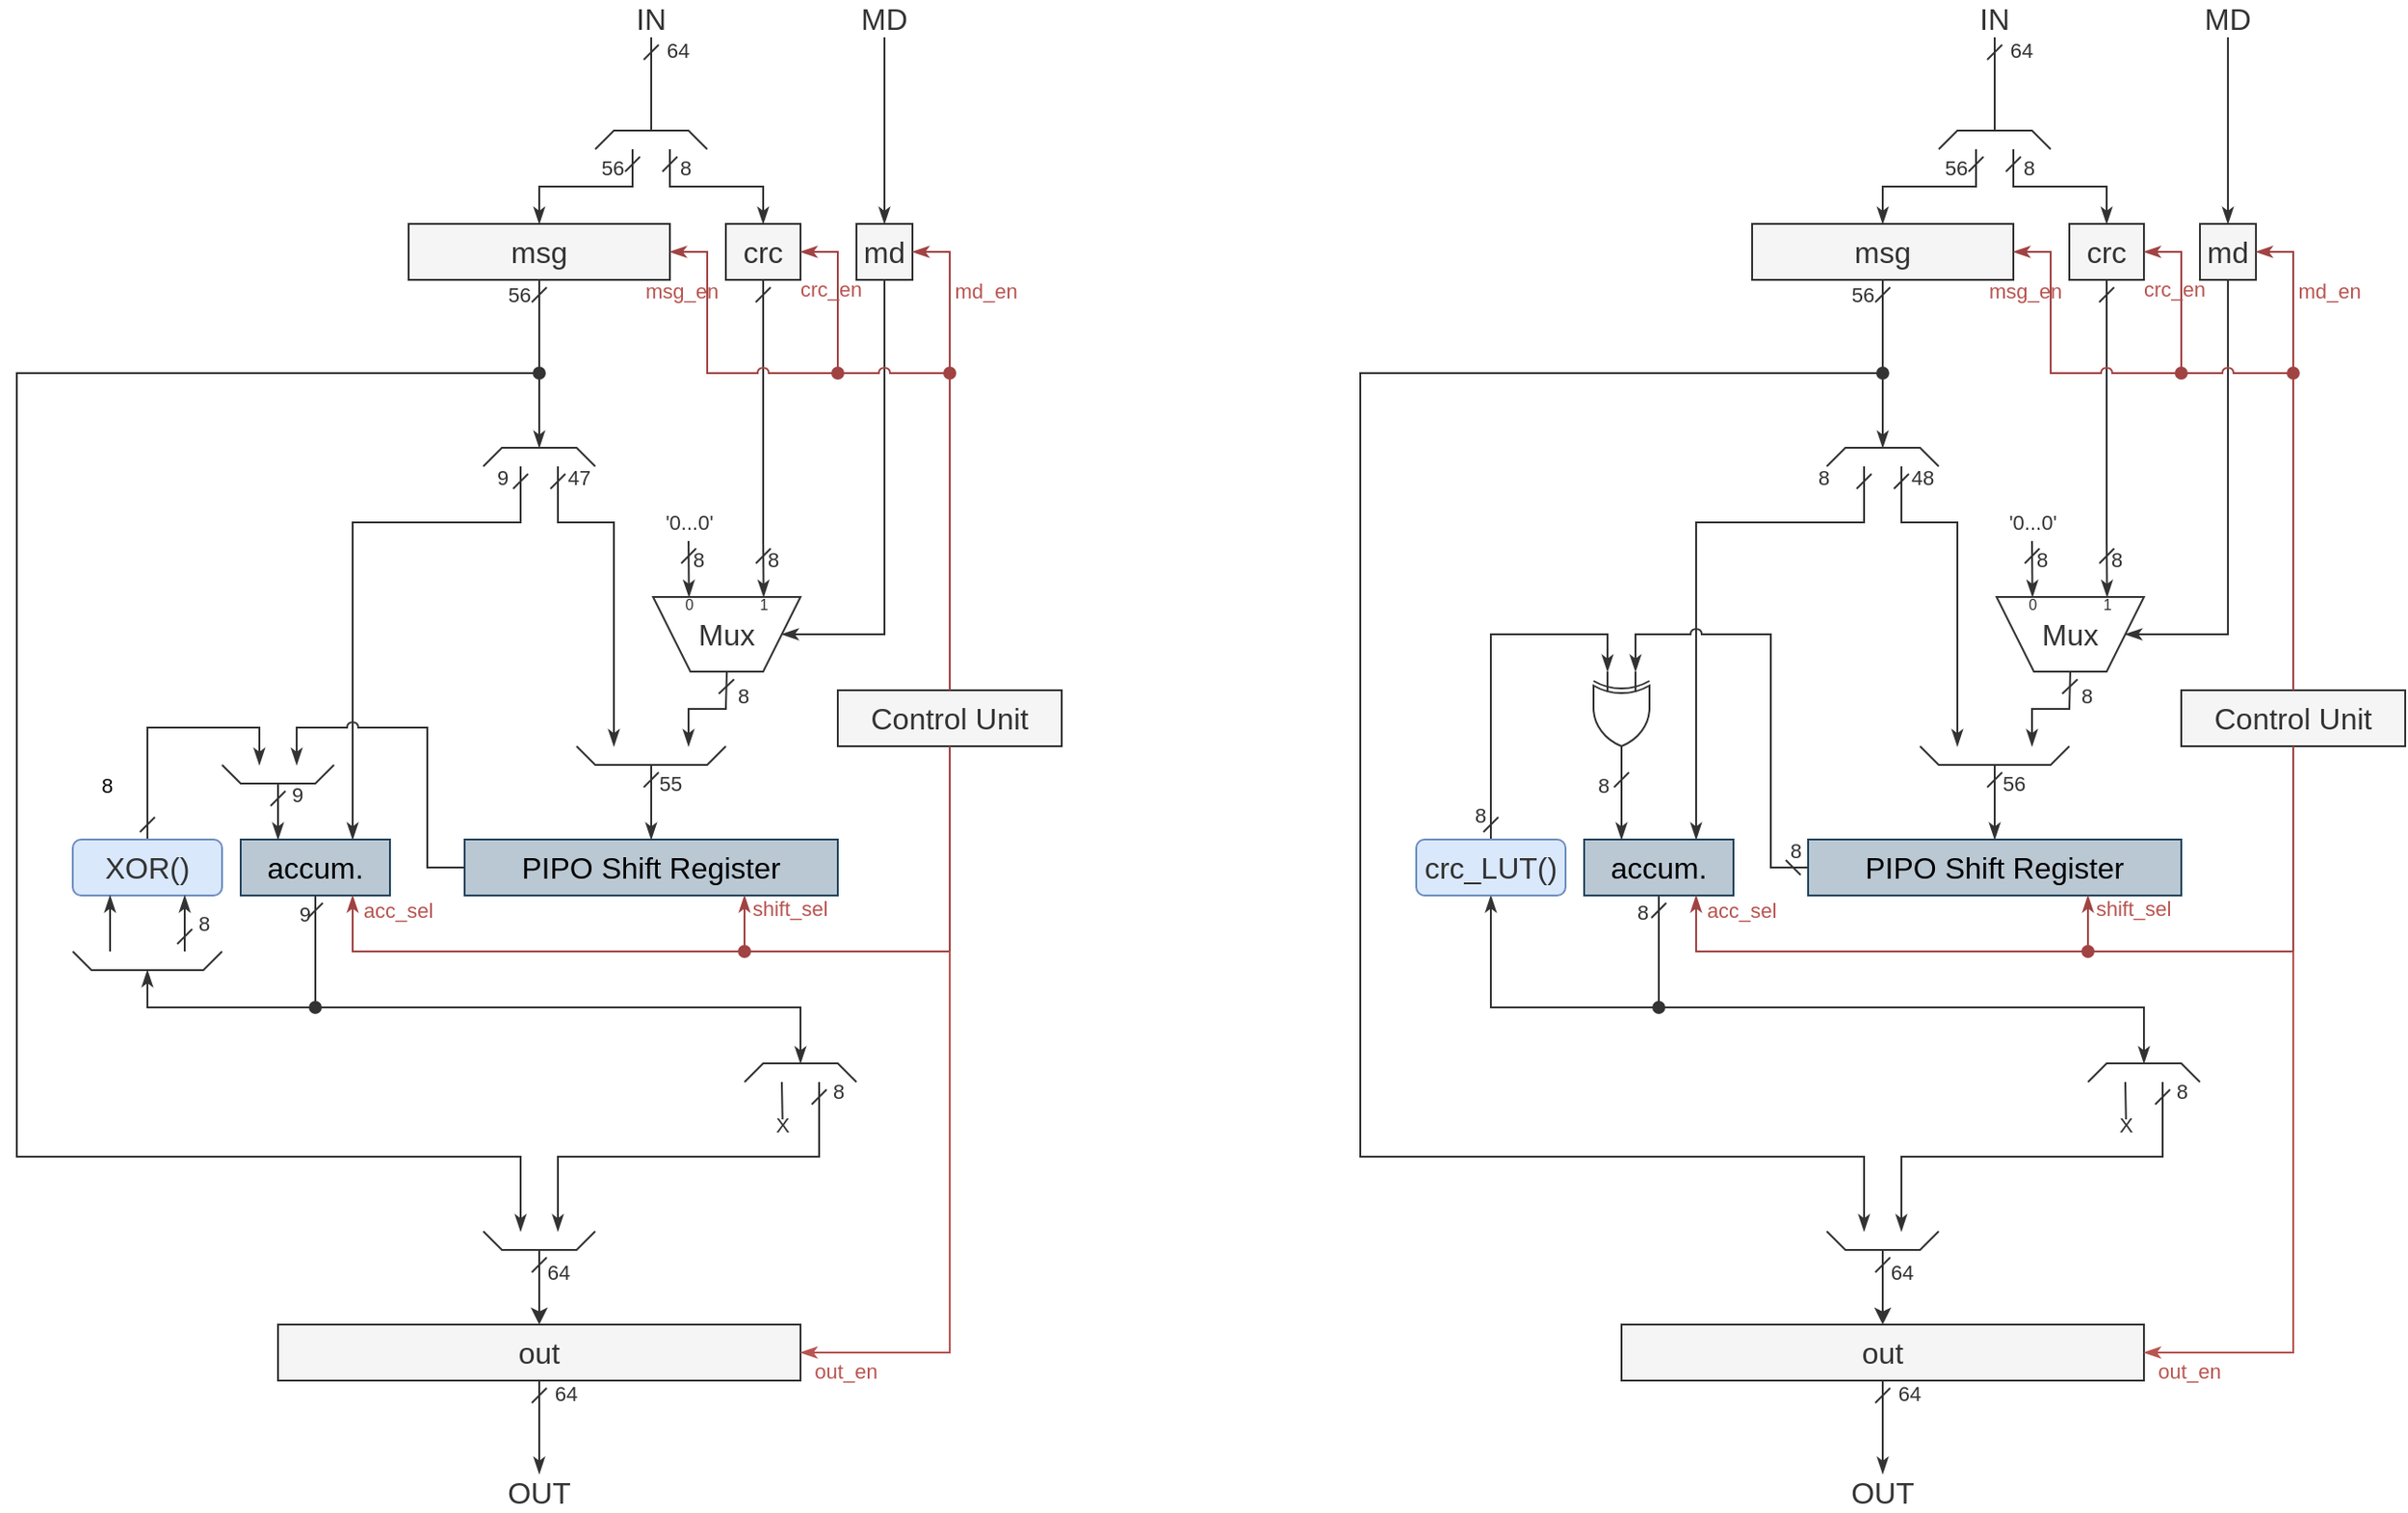 <mxfile version="20.5.0" type="device" pages="2"><diagram id="6gCWICOs1m5q9gx-IIof" name="Page-1"><mxGraphModel dx="1038" dy="536" grid="1" gridSize="10" guides="1" tooltips="1" connect="1" arrows="1" fold="1" page="1" pageScale="1" pageWidth="827" pageHeight="1169" math="0" shadow="0"><root><mxCell id="0"/><mxCell id="1" parent="0"/><mxCell id="Ob8MzV1DwvvO_NoUCQOh-1" style="edgeStyle=orthogonalEdgeStyle;rounded=0;orthogonalLoop=1;jettySize=auto;html=1;endArrow=classicThin;endFill=1;startArrow=dash;startFill=0;strokeColor=#333333;" parent="1" edge="1"><mxGeometry relative="1" as="geometry"><mxPoint x="410" y="250" as="sourcePoint"/><Array as="points"><mxPoint x="410" y="280"/><mxPoint x="440" y="280"/></Array><mxPoint x="440" y="400" as="targetPoint"/></mxGeometry></mxCell><mxCell id="Ob8MzV1DwvvO_NoUCQOh-2" value="47" style="edgeLabel;html=1;align=center;verticalAlign=middle;resizable=0;points=[];labelBackgroundColor=none;fontSize=11;fontColor=#333333;" parent="Ob8MzV1DwvvO_NoUCQOh-1" vertex="1" connectable="0"><mxGeometry x="-0.388" relative="1" as="geometry"><mxPoint x="-14" y="-24" as="offset"/></mxGeometry></mxCell><mxCell id="Ob8MzV1DwvvO_NoUCQOh-4" value="&lt;font style=&quot;font-size: 16px&quot;&gt;PIPO &lt;font style=&quot;font-size: 16px&quot;&gt;Shift Register&lt;br style=&quot;font-size: 16px&quot;&gt;&lt;/font&gt;&lt;/font&gt;" style="rounded=0;whiteSpace=wrap;html=1;fillColor=#bac8d3;strokeColor=#23445d;snapToPoint=1;fontSize=16;" parent="1" vertex="1"><mxGeometry x="360" y="450" width="200" height="30" as="geometry"/></mxCell><mxCell id="Ob8MzV1DwvvO_NoUCQOh-5" style="edgeStyle=orthogonalEdgeStyle;rounded=0;orthogonalLoop=1;jettySize=auto;html=1;exitX=0.5;exitY=1;exitDx=0;exitDy=0;fontSize=16;startArrow=dash;startFill=0;endArrow=classicThin;endFill=1;strokeColor=#333333;" parent="1" source="Ob8MzV1DwvvO_NoUCQOh-7" edge="1"><mxGeometry relative="1" as="geometry"><mxPoint x="190" y="520" as="targetPoint"/><Array as="points"><mxPoint x="280" y="540"/><mxPoint x="190" y="540"/><mxPoint x="190" y="520"/></Array></mxGeometry></mxCell><mxCell id="Ob8MzV1DwvvO_NoUCQOh-6" value="9" style="edgeLabel;html=1;align=center;verticalAlign=middle;resizable=0;points=[];fontSize=11;fontColor=#333333;labelBackgroundColor=none;" parent="Ob8MzV1DwvvO_NoUCQOh-5" vertex="1" connectable="0"><mxGeometry x="-0.175" y="1" relative="1" as="geometry"><mxPoint x="4" y="-51" as="offset"/></mxGeometry></mxCell><mxCell id="Ob8MzV1DwvvO_NoUCQOh-7" value="accum." style="rounded=0;whiteSpace=wrap;html=1;fillColor=#bac8d3;strokeColor=#23445d;fontSize=16;" parent="1" vertex="1"><mxGeometry x="240" y="450" width="80" height="30" as="geometry"/></mxCell><mxCell id="Ob8MzV1DwvvO_NoUCQOh-18" style="edgeStyle=orthogonalEdgeStyle;rounded=0;orthogonalLoop=1;jettySize=auto;html=1;exitX=0.5;exitY=0;exitDx=0;exitDy=0;endArrow=classicThin;endFill=1;startArrow=dash;startFill=0;strokeColor=#333333;" parent="1" source="Ob8MzV1DwvvO_NoUCQOh-8" edge="1"><mxGeometry relative="1" as="geometry"><Array as="points"><mxPoint x="190" y="390"/><mxPoint x="250" y="390"/></Array><mxPoint x="250" y="410" as="targetPoint"/></mxGeometry></mxCell><mxCell id="Ob8MzV1DwvvO_NoUCQOh-19" value="8" style="edgeLabel;html=1;align=center;verticalAlign=middle;resizable=0;points=[];labelBackgroundColor=none;" parent="Ob8MzV1DwvvO_NoUCQOh-18" vertex="1" connectable="0"><mxGeometry x="-0.429" y="1" relative="1" as="geometry"><mxPoint x="-21" y="11" as="offset"/></mxGeometry></mxCell><mxCell id="Ob8MzV1DwvvO_NoUCQOh-8" value="XOR()" style="rounded=1;whiteSpace=wrap;html=1;fontSize=16;fillColor=#dae8fc;strokeColor=#6c8ebf;fontColor=#333333;" parent="1" vertex="1"><mxGeometry x="150" y="450" width="80" height="30" as="geometry"/></mxCell><mxCell id="Ob8MzV1DwvvO_NoUCQOh-11" value="Control Unit" style="rounded=0;whiteSpace=wrap;html=1;fillColor=#f5f5f5;strokeColor=#333333;fontColor=#333333;fontSize=16;" parent="1" vertex="1"><mxGeometry x="560" y="370" width="120" height="30" as="geometry"/></mxCell><mxCell id="Ob8MzV1DwvvO_NoUCQOh-16" value="" style="endArrow=classicThin;html=1;rounded=0;fontSize=11;fontColor=#333333;startArrow=dash;startFill=0;strokeColor=#333333;endFill=1;entryX=0.75;entryY=0;entryDx=0;entryDy=0;" parent="1" target="Ob8MzV1DwvvO_NoUCQOh-7" edge="1"><mxGeometry width="50" height="50" relative="1" as="geometry"><mxPoint x="390" y="250" as="sourcePoint"/><mxPoint x="320" y="420" as="targetPoint"/><Array as="points"><mxPoint x="390" y="280"/><mxPoint x="300" y="280"/></Array></mxGeometry></mxCell><mxCell id="Ob8MzV1DwvvO_NoUCQOh-17" value="9" style="edgeLabel;html=1;align=center;verticalAlign=middle;resizable=0;points=[];fontSize=11;fontColor=#333333;labelBackgroundColor=none;" parent="Ob8MzV1DwvvO_NoUCQOh-16" vertex="1" connectable="0"><mxGeometry x="-0.633" y="-1" relative="1" as="geometry"><mxPoint x="13" y="-23" as="offset"/></mxGeometry></mxCell><mxCell id="Ob8MzV1DwvvO_NoUCQOh-20" value="&lt;font style=&quot;font-size: 16px&quot;&gt;out&lt;/font&gt;" style="rounded=0;whiteSpace=wrap;html=1;fillColor=#f5f5f5;strokeColor=#333333;fontColor=#333333;snapToPoint=1;fontSize=16;" parent="1" vertex="1"><mxGeometry x="260" y="710" width="280" height="30" as="geometry"/></mxCell><mxCell id="Ob8MzV1DwvvO_NoUCQOh-21" value="" style="endArrow=classic;html=1;rounded=0;strokeColor=#333;entryX=0.5;entryY=0;entryDx=0;entryDy=0;startArrow=dash;startFill=0;" parent="1" target="Ob8MzV1DwvvO_NoUCQOh-20" edge="1"><mxGeometry width="50" height="50" relative="1" as="geometry"><mxPoint x="400" y="670" as="sourcePoint"/><mxPoint x="430" y="650" as="targetPoint"/></mxGeometry></mxCell><mxCell id="0p1zgGPQy5ruCb9a93B2-4" value="&lt;font style=&quot;font-size: 11px&quot;&gt;64&lt;/font&gt;" style="edgeLabel;html=1;align=center;verticalAlign=middle;resizable=0;points=[];fontSize=16;fontColor=#333333;labelBackgroundColor=none;" parent="Ob8MzV1DwvvO_NoUCQOh-21" vertex="1" connectable="0"><mxGeometry x="0.2" relative="1" as="geometry"><mxPoint x="10" y="-14" as="offset"/></mxGeometry></mxCell><mxCell id="Ob8MzV1DwvvO_NoUCQOh-23" value="IN" style="text;html=1;strokeColor=none;fillColor=none;align=center;verticalAlign=middle;whiteSpace=wrap;rounded=0;labelBackgroundColor=none;fontSize=16;fontColor=#333;" parent="1" vertex="1"><mxGeometry x="445" width="30" height="20" as="geometry"/></mxCell><mxCell id="Ob8MzV1DwvvO_NoUCQOh-31" value="" style="endArrow=classicThin;html=1;rounded=0;fontSize=11;fontColor=#030303;strokeColor=#333;startArrow=oval;startFill=1;endFill=1;" parent="1" edge="1"><mxGeometry width="50" height="50" relative="1" as="geometry"><mxPoint x="400" y="200" as="sourcePoint"/><mxPoint x="390" y="660" as="targetPoint"/><Array as="points"><mxPoint x="120" y="200"/><mxPoint x="120" y="620"/><mxPoint x="390" y="620"/></Array></mxGeometry></mxCell><mxCell id="Ob8MzV1DwvvO_NoUCQOh-40" value="" style="verticalLabelPosition=bottom;html=1;verticalAlign=top;align=center;shape=mxgraph.floorplan.windowBow;strokeWidth=1;labelBackgroundColor=none;fontSize=11;fontColor=#333;rotation=-180;strokeColor=#333;connectable=0;allowArrows=0;" parent="1" vertex="1"><mxGeometry x="370" y="240" width="60" height="10" as="geometry"/></mxCell><mxCell id="Ob8MzV1DwvvO_NoUCQOh-41" value="" style="endArrow=classicThin;html=1;rounded=0;fontSize=11;fontColor=#030303;strokeColor=#333;endFill=1;startArrow=oval;startFill=1;" parent="1" edge="1"><mxGeometry width="50" height="50" relative="1" as="geometry"><mxPoint x="280" y="540" as="sourcePoint"/><mxPoint x="540" y="570" as="targetPoint"/><Array as="points"><mxPoint x="540" y="540"/></Array></mxGeometry></mxCell><mxCell id="gIwWK0ivFOLcfcDoXHMc-5" value="" style="endArrow=none;html=1;rounded=0;fontSize=11;fontColor=#030303;strokeColor=#333;startArrow=dash;startFill=0;exitX=0.5;exitY=1;exitDx=0;exitDy=0;endFill=0;" parent="1" source="jwHVgzHm8uP2gENmTnFc-2" edge="1"><mxGeometry width="50" height="50" relative="1" as="geometry"><mxPoint x="480" y="310" as="sourcePoint"/><mxPoint x="520" y="290" as="targetPoint"/><Array as="points"><mxPoint x="520" y="240"/><mxPoint x="520" y="250"/></Array></mxGeometry></mxCell><mxCell id="gIwWK0ivFOLcfcDoXHMc-9" value="8" style="edgeLabel;html=1;align=center;verticalAlign=middle;resizable=0;points=[];fontColor=#333;labelBackgroundColor=none;" parent="gIwWK0ivFOLcfcDoXHMc-5" vertex="1" connectable="0"><mxGeometry x="-0.474" relative="1" as="geometry"><mxPoint x="-11" y="-50" as="offset"/></mxGeometry></mxCell><mxCell id="gIwWK0ivFOLcfcDoXHMc-6" value="" style="endArrow=classicThin;html=1;rounded=0;fontSize=11;fontColor=#030303;strokeColor=#333;exitX=0.5;exitY=1;exitDx=0;exitDy=0;startArrow=dash;startFill=0;endFill=1;" parent="1" source="byUkD3MdSdR0J7gLpcP2-7" edge="1"><mxGeometry width="50" height="50" relative="1" as="geometry"><mxPoint x="480" y="370" as="sourcePoint"/><mxPoint x="480" y="400" as="targetPoint"/><Array as="points"><mxPoint x="500" y="380"/><mxPoint x="480" y="380"/></Array></mxGeometry></mxCell><mxCell id="gIwWK0ivFOLcfcDoXHMc-12" value="8" style="edgeLabel;html=1;align=center;verticalAlign=middle;resizable=0;points=[];fontSize=11;fontColor=#333;labelBackgroundColor=none;" parent="gIwWK0ivFOLcfcDoXHMc-6" vertex="1" connectable="0"><mxGeometry x="-0.7" y="-1" relative="1" as="geometry"><mxPoint x="9" y="4" as="offset"/></mxGeometry></mxCell><mxCell id="gIwWK0ivFOLcfcDoXHMc-13" value="" style="verticalLabelPosition=bottom;html=1;verticalAlign=top;align=center;shape=mxgraph.floorplan.windowBow;strokeWidth=1;labelBackgroundColor=none;fontSize=11;fontColor=#333;rotation=0;strokeColor=#333;connectable=0;allowArrows=0;" parent="1" vertex="1"><mxGeometry x="420" y="400" width="80" height="10" as="geometry"/></mxCell><mxCell id="gIwWK0ivFOLcfcDoXHMc-14" value="" style="endArrow=classicThin;html=1;rounded=0;fontSize=11;fontColor=#030303;strokeColor=#333;startArrow=dash;startFill=0;entryX=0.5;entryY=0;entryDx=0;entryDy=0;endFill=1;" parent="1" target="Ob8MzV1DwvvO_NoUCQOh-4" edge="1"><mxGeometry width="50" height="50" relative="1" as="geometry"><mxPoint x="460" y="410" as="sourcePoint"/><mxPoint x="449.9" y="449.7" as="targetPoint"/></mxGeometry></mxCell><mxCell id="gIwWK0ivFOLcfcDoXHMc-15" value="55" style="edgeLabel;html=1;align=center;verticalAlign=middle;resizable=0;points=[];fontSize=11;fontColor=#333;labelBackgroundColor=none;" parent="gIwWK0ivFOLcfcDoXHMc-14" vertex="1" connectable="0"><mxGeometry x="-0.212" y="1" relative="1" as="geometry"><mxPoint x="9" y="-6" as="offset"/></mxGeometry></mxCell><mxCell id="gIwWK0ivFOLcfcDoXHMc-16" value="" style="endArrow=classicThin;html=1;rounded=0;fontSize=11;fontColor=#030303;strokeColor=#333;exitX=0.5;exitY=1;exitDx=0;exitDy=0;entryX=1;entryY=0.5;entryDx=0;entryDy=0;endFill=1;" parent="1" source="gIwWK0ivFOLcfcDoXHMc-26" target="byUkD3MdSdR0J7gLpcP2-7" edge="1"><mxGeometry width="50" height="50" relative="1" as="geometry"><mxPoint x="560" y="160" as="sourcePoint"/><mxPoint x="528" y="344.78" as="targetPoint"/><Array as="points"><mxPoint x="585" y="340"/></Array></mxGeometry></mxCell><mxCell id="gIwWK0ivFOLcfcDoXHMc-17" value="MD" style="text;html=1;strokeColor=none;fillColor=none;align=center;verticalAlign=middle;whiteSpace=wrap;rounded=0;labelBackgroundColor=none;fontSize=16;fontColor=#333;" parent="1" vertex="1"><mxGeometry x="565" width="40" height="20" as="geometry"/></mxCell><mxCell id="gIwWK0ivFOLcfcDoXHMc-18" value="" style="verticalLabelPosition=bottom;html=1;verticalAlign=top;align=center;shape=mxgraph.floorplan.windowBow;strokeWidth=1;labelBackgroundColor=none;fontSize=11;fontColor=#333;rotation=-180;strokeColor=#333;connectable=0;allowArrows=0;" parent="1" vertex="1"><mxGeometry x="510" y="570" width="60" height="10" as="geometry"/></mxCell><mxCell id="gIwWK0ivFOLcfcDoXHMc-19" value="" style="endArrow=none;html=1;rounded=0;fontSize=11;fontColor=#030303;strokeColor=#333;" parent="1" edge="1"><mxGeometry width="50" height="50" relative="1" as="geometry"><mxPoint x="530.37" y="600" as="sourcePoint"/><mxPoint x="530" y="580" as="targetPoint"/></mxGeometry></mxCell><mxCell id="gIwWK0ivFOLcfcDoXHMc-20" value="X" style="text;html=1;strokeColor=none;fillColor=none;align=center;verticalAlign=middle;whiteSpace=wrap;rounded=0;labelBackgroundColor=none;fontSize=11;fontColor=#333;" parent="1" vertex="1"><mxGeometry x="528" y="593" width="5" height="20" as="geometry"/></mxCell><mxCell id="gIwWK0ivFOLcfcDoXHMc-21" value="" style="endArrow=classicThin;html=1;rounded=0;fontSize=11;fontColor=#030303;strokeColor=#333;startArrow=dash;startFill=0;endFill=1;" parent="1" edge="1"><mxGeometry width="50" height="50" relative="1" as="geometry"><mxPoint x="550" y="580" as="sourcePoint"/><mxPoint x="410" y="660" as="targetPoint"/><Array as="points"><mxPoint x="550" y="620"/><mxPoint x="410" y="620"/></Array></mxGeometry></mxCell><mxCell id="gIwWK0ivFOLcfcDoXHMc-32" value="8" style="edgeLabel;html=1;align=center;verticalAlign=middle;resizable=0;points=[];fontSize=11;fontColor=#333;labelBackgroundColor=none;" parent="gIwWK0ivFOLcfcDoXHMc-21" vertex="1" connectable="0"><mxGeometry x="-0.921" y="-1" relative="1" as="geometry"><mxPoint x="11" y="-4" as="offset"/></mxGeometry></mxCell><mxCell id="gIwWK0ivFOLcfcDoXHMc-23" value="" style="verticalLabelPosition=bottom;html=1;verticalAlign=top;align=center;shape=mxgraph.floorplan.windowBow;strokeWidth=1;labelBackgroundColor=none;fontSize=11;fontColor=#333;rotation=0;strokeColor=#333;connectable=0;allowArrows=0;" parent="1" vertex="1"><mxGeometry x="370" y="660" width="60" height="10" as="geometry"/></mxCell><mxCell id="gIwWK0ivFOLcfcDoXHMc-24" value="msg" style="rounded=0;whiteSpace=wrap;html=1;fillColor=#f5f5f5;strokeColor=#333333;fontColor=#333333;snapToPoint=1;fontSize=16;" parent="1" vertex="1"><mxGeometry x="330" y="120" width="140" height="30" as="geometry"/></mxCell><mxCell id="gIwWK0ivFOLcfcDoXHMc-26" value="&lt;font style=&quot;font-size: 16px;&quot;&gt;md&lt;/font&gt;" style="rounded=0;whiteSpace=wrap;html=1;fillColor=#f5f5f5;strokeColor=#333333;fontColor=#333333;snapToPoint=1;fontSize=16;" parent="1" vertex="1"><mxGeometry x="570" y="120" width="30" height="30" as="geometry"/></mxCell><mxCell id="gIwWK0ivFOLcfcDoXHMc-27" value="" style="endArrow=classicThin;html=1;rounded=0;fontSize=11;fontColor=#030303;strokeColor=#333;entryX=0.5;entryY=1;entryDx=0;entryDy=0;startArrow=dash;startFill=0;exitX=0.5;exitY=1;exitDx=0;exitDy=0;endFill=1;" parent="1" source="gIwWK0ivFOLcfcDoXHMc-24" edge="1"><mxGeometry width="50" height="50" relative="1" as="geometry"><mxPoint x="490" y="180" as="sourcePoint"/><mxPoint x="400" y="240" as="targetPoint"/></mxGeometry></mxCell><mxCell id="gIwWK0ivFOLcfcDoXHMc-29" value="" style="endArrow=none;html=1;rounded=0;fontSize=11;fontColor=#030303;strokeColor=#333;exitX=0.5;exitY=1;exitDx=0;exitDy=0;startArrow=dash;startFill=0;endFill=0;" parent="1" source="Ob8MzV1DwvvO_NoUCQOh-23" edge="1"><mxGeometry width="50" height="50" relative="1" as="geometry"><mxPoint x="520" y="50" as="sourcePoint"/><mxPoint x="460" y="70" as="targetPoint"/></mxGeometry></mxCell><mxCell id="gIwWK0ivFOLcfcDoXHMc-33" value="64" style="edgeLabel;html=1;align=center;verticalAlign=middle;resizable=0;points=[];fontSize=11;fontColor=#333;labelBackgroundColor=none;" parent="gIwWK0ivFOLcfcDoXHMc-29" vertex="1" connectable="0"><mxGeometry x="-0.727" y="1" relative="1" as="geometry"><mxPoint x="13" as="offset"/></mxGeometry></mxCell><mxCell id="gIwWK0ivFOLcfcDoXHMc-30" value="" style="endArrow=classicThin;html=1;rounded=0;fontSize=11;fontColor=#030303;strokeColor=#333;entryX=0.5;entryY=0;entryDx=0;entryDy=0;exitX=0.5;exitY=1;exitDx=0;exitDy=0;startArrow=none;startFill=0;endFill=1;" parent="1" source="gIwWK0ivFOLcfcDoXHMc-17" target="gIwWK0ivFOLcfcDoXHMc-26" edge="1"><mxGeometry width="50" height="50" relative="1" as="geometry"><mxPoint x="570" y="70" as="sourcePoint"/><mxPoint x="580" y="100" as="targetPoint"/></mxGeometry></mxCell><mxCell id="gIwWK0ivFOLcfcDoXHMc-35" value="" style="endArrow=classicThin;html=1;rounded=0;fontSize=11;fontColor=#030303;strokeColor=#333;entryX=0.5;entryY=0;entryDx=0;entryDy=0;exitX=0.5;exitY=1;exitDx=0;exitDy=0;startArrow=dash;startFill=0;endFill=1;" parent="1" target="gIwWK0ivFOLcfcDoXHMc-37" edge="1"><mxGeometry width="50" height="50" relative="1" as="geometry"><mxPoint x="400" y="740" as="sourcePoint"/><mxPoint x="400" y="790" as="targetPoint"/></mxGeometry></mxCell><mxCell id="gIwWK0ivFOLcfcDoXHMc-36" value="64" style="edgeLabel;html=1;align=center;verticalAlign=middle;resizable=0;points=[];fontSize=11;fontColor=#333;labelBackgroundColor=none;" parent="gIwWK0ivFOLcfcDoXHMc-35" vertex="1" connectable="0"><mxGeometry x="-0.727" y="1" relative="1" as="geometry"><mxPoint x="13" as="offset"/></mxGeometry></mxCell><mxCell id="gIwWK0ivFOLcfcDoXHMc-37" value="OUT" style="text;html=1;strokeColor=none;fillColor=none;align=center;verticalAlign=middle;whiteSpace=wrap;rounded=0;labelBackgroundColor=none;fontSize=16;fontColor=#333;" parent="1" vertex="1"><mxGeometry x="380" y="790" width="40" height="20" as="geometry"/></mxCell><mxCell id="gIwWK0ivFOLcfcDoXHMc-38" value="" style="endArrow=classicThin;html=1;rounded=0;fontSize=11;fontColor=#030303;strokeColor=#A14343;entryX=0.75;entryY=1;entryDx=0;entryDy=0;endFill=1;fillColor=#f8cecc;startArrow=oval;startFill=1;" parent="1" target="Ob8MzV1DwvvO_NoUCQOh-7" edge="1"><mxGeometry width="50" height="50" relative="1" as="geometry"><mxPoint x="510" y="510" as="sourcePoint"/><mxPoint x="300" y="430" as="targetPoint"/><Array as="points"><mxPoint x="300" y="510"/></Array></mxGeometry></mxCell><mxCell id="_TOs-oKSprrqTgM9uESU-1" value="acc_sel" style="edgeLabel;html=1;align=center;verticalAlign=middle;resizable=0;points=[];fontSize=11;fontColor=#B85450;labelBackgroundColor=none;" parent="gIwWK0ivFOLcfcDoXHMc-38" vertex="1" connectable="0"><mxGeometry x="0.954" relative="1" as="geometry"><mxPoint x="24" y="2" as="offset"/></mxGeometry></mxCell><mxCell id="gIwWK0ivFOLcfcDoXHMc-39" value="" style="endArrow=classicThin;html=1;rounded=0;fontSize=11;fontColor=#030303;strokeColor=#A14343;exitX=0.5;exitY=1;exitDx=0;exitDy=0;endFill=1;fillColor=#f8cecc;entryX=0.75;entryY=1;entryDx=0;entryDy=0;" parent="1" source="Ob8MzV1DwvvO_NoUCQOh-11" target="Ob8MzV1DwvvO_NoUCQOh-4" edge="1"><mxGeometry width="50" height="50" relative="1" as="geometry"><mxPoint x="570" y="400" as="sourcePoint"/><mxPoint x="510" y="420" as="targetPoint"/><Array as="points"><mxPoint x="620" y="510"/><mxPoint x="510" y="510"/></Array></mxGeometry></mxCell><mxCell id="gIwWK0ivFOLcfcDoXHMc-40" value="" style="endArrow=classicThin;html=1;rounded=0;fontSize=11;fontColor=#030303;strokeColor=#A14343;endFill=1;fillColor=#f8cecc;exitX=0.5;exitY=0;exitDx=0;exitDy=0;entryX=1;entryY=0.5;entryDx=0;entryDy=0;" parent="1" source="Ob8MzV1DwvvO_NoUCQOh-11" target="gIwWK0ivFOLcfcDoXHMc-26" edge="1"><mxGeometry width="50" height="50" relative="1" as="geometry"><mxPoint x="660" y="210.0" as="sourcePoint"/><mxPoint x="600" y="130" as="targetPoint"/><Array as="points"><mxPoint x="620" y="135"/></Array></mxGeometry></mxCell><mxCell id="gIwWK0ivFOLcfcDoXHMc-41" value="" style="endArrow=classicThin;html=1;rounded=0;fontSize=11;fontColor=#030303;strokeColor=#A14343;endFill=1;fillColor=#f8cecc;entryX=1;entryY=0.5;entryDx=0;entryDy=0;startArrow=oval;startFill=1;jumpStyle=arc;" parent="1" target="gIwWK0ivFOLcfcDoXHMc-24" edge="1"><mxGeometry width="50" height="50" relative="1" as="geometry"><mxPoint x="620" y="200" as="sourcePoint"/><mxPoint x="720" y="170" as="targetPoint"/><Array as="points"><mxPoint x="490" y="200"/><mxPoint x="490" y="135"/></Array></mxGeometry></mxCell><mxCell id="0p1zgGPQy5ruCb9a93B2-1" value="" style="verticalLabelPosition=bottom;html=1;verticalAlign=top;align=center;shape=mxgraph.floorplan.windowBow;strokeWidth=1;labelBackgroundColor=none;fontSize=11;fontColor=#333;rotation=0;strokeColor=#333;connectable=0;allowArrows=0;" parent="1" vertex="1"><mxGeometry x="150" y="510" width="80" height="10" as="geometry"/></mxCell><mxCell id="0p1zgGPQy5ruCb9a93B2-2" value="" style="endArrow=classicThin;html=1;rounded=0;fontSize=11;fontColor=#030303;strokeColor=#333;entryX=0.25;entryY=1;entryDx=0;entryDy=0;endFill=1;" parent="1" target="Ob8MzV1DwvvO_NoUCQOh-8" edge="1"><mxGeometry width="50" height="50" relative="1" as="geometry"><mxPoint x="170" y="510" as="sourcePoint"/><mxPoint x="190" y="520" as="targetPoint"/></mxGeometry></mxCell><mxCell id="0p1zgGPQy5ruCb9a93B2-3" value="8" style="endArrow=classicThin;html=1;rounded=0;fontSize=11;fontColor=#333;strokeColor=#333333;entryX=0.75;entryY=1;entryDx=0;entryDy=0;startArrow=dash;startFill=0;labelBackgroundColor=none;endFill=1;" parent="1" target="Ob8MzV1DwvvO_NoUCQOh-8" edge="1"><mxGeometry y="-10" width="50" height="50" relative="1" as="geometry"><mxPoint x="210" y="510" as="sourcePoint"/><mxPoint x="180" y="490" as="targetPoint"/><mxPoint as="offset"/></mxGeometry></mxCell><mxCell id="0p1zgGPQy5ruCb9a93B2-5" value="" style="endArrow=classicThin;html=1;rounded=0;fontSize=11;fontColor=#030303;strokeColor=#b85450;endFill=1;fillColor=#f8cecc;entryX=1;entryY=0.5;entryDx=0;entryDy=0;" parent="1" target="Ob8MzV1DwvvO_NoUCQOh-20" edge="1"><mxGeometry width="50" height="50" relative="1" as="geometry"><mxPoint x="620" y="510" as="sourcePoint"/><mxPoint x="680" y="610" as="targetPoint"/><Array as="points"><mxPoint x="620" y="725"/></Array></mxGeometry></mxCell><mxCell id="_TOs-oKSprrqTgM9uESU-2" value="shift_sel" style="edgeLabel;html=1;align=center;verticalAlign=middle;resizable=0;points=[];fontSize=11;fontColor=#B85450;labelBackgroundColor=none;" parent="1" vertex="1" connectable="0"><mxGeometry x="533" y="488.503" as="geometry"><mxPoint x="1" y="-2" as="offset"/></mxGeometry></mxCell><mxCell id="_TOs-oKSprrqTgM9uESU-3" value="msg_en" style="edgeLabel;html=1;align=center;verticalAlign=middle;resizable=0;points=[];fontSize=11;fontColor=#B85450;labelBackgroundColor=none;" parent="1" vertex="1" connectable="0"><mxGeometry x="476.0" y="156.003" as="geometry"/></mxCell><mxCell id="_TOs-oKSprrqTgM9uESU-4" value="md_en" style="edgeLabel;html=1;align=center;verticalAlign=middle;resizable=0;points=[];fontSize=11;fontColor=#B85450;labelBackgroundColor=none;" parent="1" vertex="1" connectable="0"><mxGeometry x="639" y="156.003" as="geometry"/></mxCell><mxCell id="g-M--trc4ns7DhteYujS-1" value="out_en" style="edgeLabel;html=1;align=center;verticalAlign=middle;resizable=0;points=[];fontSize=11;fontColor=#B85450;labelBackgroundColor=none;" parent="1" vertex="1" connectable="0"><mxGeometry x="564" y="734.517" as="geometry"/></mxCell><mxCell id="jwHVgzHm8uP2gENmTnFc-1" value="" style="verticalLabelPosition=bottom;html=1;verticalAlign=top;align=center;shape=mxgraph.floorplan.windowBow;strokeWidth=1;labelBackgroundColor=none;fontSize=11;fontColor=#333;rotation=-180;strokeColor=#333;connectable=0;allowArrows=0;" parent="1" vertex="1"><mxGeometry x="430" y="70" width="60" height="10" as="geometry"/></mxCell><mxCell id="jwHVgzHm8uP2gENmTnFc-2" value="crc" style="rounded=0;whiteSpace=wrap;html=1;fillColor=#f5f5f5;strokeColor=#333333;fontColor=#333333;snapToPoint=1;fontSize=16;" parent="1" vertex="1"><mxGeometry x="500" y="120" width="40" height="30" as="geometry"/></mxCell><mxCell id="jwHVgzHm8uP2gENmTnFc-4" value="" style="endArrow=classicThin;html=1;rounded=0;fontSize=11;fontColor=#030303;strokeColor=#A14343;endFill=1;fillColor=#f8cecc;entryX=1;entryY=0.5;entryDx=0;entryDy=0;startArrow=oval;startFill=1;" parent="1" target="jwHVgzHm8uP2gENmTnFc-2" edge="1"><mxGeometry width="50" height="50" relative="1" as="geometry"><mxPoint x="560" y="200" as="sourcePoint"/><mxPoint x="585" y="145" as="targetPoint"/><Array as="points"><mxPoint x="560" y="135"/><mxPoint x="540" y="135"/></Array></mxGeometry></mxCell><mxCell id="jwHVgzHm8uP2gENmTnFc-6" style="edgeStyle=orthogonalEdgeStyle;rounded=0;orthogonalLoop=1;jettySize=auto;html=1;endArrow=classicThin;endFill=1;startArrow=dash;startFill=0;strokeColor=#333333;entryX=0.5;entryY=0;entryDx=0;entryDy=0;" parent="1" target="jwHVgzHm8uP2gENmTnFc-2" edge="1"><mxGeometry relative="1" as="geometry"><mxPoint x="470" y="80" as="sourcePoint"/><Array as="points"><mxPoint x="470" y="80"/><mxPoint x="470" y="100"/><mxPoint x="520" y="100"/></Array><mxPoint x="490" y="130" as="targetPoint"/></mxGeometry></mxCell><mxCell id="jwHVgzHm8uP2gENmTnFc-7" value="8" style="edgeLabel;html=1;align=center;verticalAlign=middle;resizable=0;points=[];labelBackgroundColor=none;fontSize=11;fontColor=#333333;" parent="jwHVgzHm8uP2gENmTnFc-6" vertex="1" connectable="0"><mxGeometry x="-0.388" relative="1" as="geometry"><mxPoint y="-10" as="offset"/></mxGeometry></mxCell><mxCell id="jwHVgzHm8uP2gENmTnFc-8" style="edgeStyle=orthogonalEdgeStyle;rounded=0;orthogonalLoop=1;jettySize=auto;html=1;endArrow=classicThin;endFill=1;startArrow=dash;startFill=0;strokeColor=#333333;entryX=0.5;entryY=0;entryDx=0;entryDy=0;" parent="1" target="gIwWK0ivFOLcfcDoXHMc-24" edge="1"><mxGeometry relative="1" as="geometry"><mxPoint x="450" y="80" as="sourcePoint"/><Array as="points"><mxPoint x="450" y="80"/><mxPoint x="450" y="100"/><mxPoint x="400" y="100"/></Array><mxPoint x="360" y="80" as="targetPoint"/></mxGeometry></mxCell><mxCell id="jwHVgzHm8uP2gENmTnFc-9" value="56" style="edgeLabel;html=1;align=center;verticalAlign=middle;resizable=0;points=[];labelBackgroundColor=none;fontSize=11;fontColor=#333333;" parent="jwHVgzHm8uP2gENmTnFc-8" vertex="1" connectable="0"><mxGeometry x="-0.388" relative="1" as="geometry"><mxPoint x="-4" y="-10" as="offset"/></mxGeometry></mxCell><mxCell id="jwHVgzHm8uP2gENmTnFc-10" value="crc_en" style="edgeLabel;html=1;align=center;verticalAlign=middle;resizable=0;points=[];fontSize=11;fontColor=#B85450;labelBackgroundColor=none;" parent="1" vertex="1" connectable="0"><mxGeometry x="559" y="159.003" as="geometry"><mxPoint x="-3" y="-4" as="offset"/></mxGeometry></mxCell><mxCell id="jwHVgzHm8uP2gENmTnFc-12" value="56" style="edgeLabel;html=1;align=center;verticalAlign=middle;resizable=0;points=[];fontColor=#333;labelBackgroundColor=none;" parent="1" vertex="1" connectable="0"><mxGeometry x="389.0" y="157.727" as="geometry"/></mxCell><mxCell id="jwHVgzHm8uP2gENmTnFc-13" value="" style="endArrow=classicThin;html=1;rounded=0;fontSize=11;fontColor=#030303;strokeColor=#333;startArrow=dash;startFill=0;endFill=1;entryX=0.75;entryY=0;entryDx=0;entryDy=0;" parent="1" edge="1" target="byUkD3MdSdR0J7gLpcP2-7"><mxGeometry width="50" height="50" relative="1" as="geometry"><mxPoint x="520" y="290" as="sourcePoint"/><mxPoint x="520" y="320" as="targetPoint"/></mxGeometry></mxCell><mxCell id="jwHVgzHm8uP2gENmTnFc-14" value="8" style="edgeLabel;html=1;align=center;verticalAlign=middle;resizable=0;points=[];fontSize=11;fontColor=#333;labelBackgroundColor=none;" parent="1" vertex="1" connectable="0"><mxGeometry x="525" y="299.444" as="geometry"/></mxCell><mxCell id="byUkD3MdSdR0J7gLpcP2-7" value="Mux" style="shape=trapezoid;perimeter=trapezoidPerimeter;whiteSpace=wrap;html=1;fixedSize=1;strokeColor=#333333;fontColor=#333333;rotation=0;flipH=1;flipV=1;horizontal=1;fontSize=16;" vertex="1" parent="1"><mxGeometry x="461" y="320" width="79" height="40" as="geometry"/></mxCell><mxCell id="byUkD3MdSdR0J7gLpcP2-12" value="" style="endArrow=classicThin;html=1;rounded=0;fontSize=11;fontColor=#030303;strokeColor=#333;startArrow=dash;startFill=0;endFill=1;entryX=0.25;entryY=1;entryDx=0;entryDy=0;" edge="1" parent="1"><mxGeometry width="50" height="50" relative="1" as="geometry"><mxPoint x="480" y="290" as="sourcePoint"/><mxPoint x="480.25" y="320" as="targetPoint"/></mxGeometry></mxCell><mxCell id="byUkD3MdSdR0J7gLpcP2-13" value="8" style="edgeLabel;html=1;align=center;verticalAlign=middle;resizable=0;points=[];fontSize=11;fontColor=#333;labelBackgroundColor=none;" vertex="1" connectable="0" parent="1"><mxGeometry x="485" y="299.444" as="geometry"/></mxCell><mxCell id="byUkD3MdSdR0J7gLpcP2-14" value="'0...0'" style="edgeLabel;html=1;align=center;verticalAlign=middle;resizable=0;points=[];fontSize=11;fontColor=#333;labelBackgroundColor=none;" vertex="1" connectable="0" parent="1"><mxGeometry x="482" y="280.004" as="geometry"><mxPoint x="-2" as="offset"/></mxGeometry></mxCell><mxCell id="byUkD3MdSdR0J7gLpcP2-15" value="0" style="edgeLabel;html=1;align=center;verticalAlign=middle;resizable=0;points=[];fontSize=8;fontColor=#333;labelBackgroundColor=none;" vertex="1" connectable="0" parent="1"><mxGeometry x="480" y="324.004" as="geometry"/></mxCell><mxCell id="byUkD3MdSdR0J7gLpcP2-16" value="1" style="edgeLabel;html=1;align=center;verticalAlign=middle;resizable=0;points=[];fontSize=8;fontColor=#333;labelBackgroundColor=none;" vertex="1" connectable="0" parent="1"><mxGeometry x="520" y="324.004" as="geometry"/></mxCell><mxCell id="O8fG6l905_utRy-0w9Q6-1" style="edgeStyle=orthogonalEdgeStyle;rounded=0;orthogonalLoop=1;jettySize=auto;html=1;endArrow=classicThin;endFill=1;startArrow=dash;startFill=0;strokeColor=#333333;" edge="1" parent="1"><mxGeometry relative="1" as="geometry"><mxPoint x="1130.0" y="250" as="sourcePoint"/><Array as="points"><mxPoint x="1130" y="280"/><mxPoint x="1160" y="280"/></Array><mxPoint x="1160.0" y="400" as="targetPoint"/></mxGeometry></mxCell><mxCell id="O8fG6l905_utRy-0w9Q6-2" value="48" style="edgeLabel;html=1;align=center;verticalAlign=middle;resizable=0;points=[];labelBackgroundColor=none;fontSize=11;fontColor=#333333;" vertex="1" connectable="0" parent="O8fG6l905_utRy-0w9Q6-1"><mxGeometry x="-0.388" relative="1" as="geometry"><mxPoint x="-14" y="-24" as="offset"/></mxGeometry></mxCell><mxCell id="O8fG6l905_utRy-0w9Q6-4" value="&lt;font style=&quot;font-size: 16px&quot;&gt;PIPO &lt;font style=&quot;font-size: 16px&quot;&gt;Shift Register&lt;br style=&quot;font-size: 16px&quot;&gt;&lt;/font&gt;&lt;/font&gt;" style="rounded=0;whiteSpace=wrap;html=1;fillColor=#bac8d3;strokeColor=#23445d;snapToPoint=1;fontSize=16;" vertex="1" parent="1"><mxGeometry x="1080" y="450" width="200" height="30" as="geometry"/></mxCell><mxCell id="O8fG6l905_utRy-0w9Q6-5" style="edgeStyle=orthogonalEdgeStyle;rounded=0;orthogonalLoop=1;jettySize=auto;html=1;exitX=0.5;exitY=1;exitDx=0;exitDy=0;fontSize=16;startArrow=dash;startFill=0;endArrow=classicThin;endFill=1;strokeColor=#333333;entryX=0.5;entryY=1;entryDx=0;entryDy=0;" edge="1" parent="1" source="O8fG6l905_utRy-0w9Q6-7" target="O8fG6l905_utRy-0w9Q6-10"><mxGeometry relative="1" as="geometry"><mxPoint x="910" y="520" as="targetPoint"/><Array as="points"><mxPoint x="1000" y="540"/><mxPoint x="910" y="540"/></Array></mxGeometry></mxCell><mxCell id="O8fG6l905_utRy-0w9Q6-6" value="8" style="edgeLabel;html=1;align=center;verticalAlign=middle;resizable=0;points=[];fontSize=11;fontColor=#333333;labelBackgroundColor=none;" vertex="1" connectable="0" parent="O8fG6l905_utRy-0w9Q6-5"><mxGeometry x="-0.175" y="1" relative="1" as="geometry"><mxPoint x="17" y="-52" as="offset"/></mxGeometry></mxCell><mxCell id="O8fG6l905_utRy-0w9Q6-7" value="accum." style="rounded=0;whiteSpace=wrap;html=1;fillColor=#bac8d3;strokeColor=#23445d;fontSize=16;" vertex="1" parent="1"><mxGeometry x="960" y="450" width="80" height="30" as="geometry"/></mxCell><mxCell id="O8fG6l905_utRy-0w9Q6-8" style="edgeStyle=orthogonalEdgeStyle;rounded=0;orthogonalLoop=1;jettySize=auto;html=1;exitX=0.5;exitY=0;exitDx=0;exitDy=0;endArrow=classicThin;endFill=1;startArrow=dash;startFill=0;strokeColor=#333333;entryX=0;entryY=0.75;entryDx=0;entryDy=0;entryPerimeter=0;" edge="1" parent="1" source="O8fG6l905_utRy-0w9Q6-10" target="O8fG6l905_utRy-0w9Q6-72"><mxGeometry relative="1" as="geometry"><Array as="points"><mxPoint x="910" y="340"/><mxPoint x="973" y="340"/></Array><mxPoint x="980" y="350" as="targetPoint"/></mxGeometry></mxCell><mxCell id="O8fG6l905_utRy-0w9Q6-9" value="8" style="edgeLabel;html=1;align=center;verticalAlign=middle;resizable=0;points=[];labelBackgroundColor=none;fontColor=#333333;" vertex="1" connectable="0" parent="O8fG6l905_utRy-0w9Q6-8"><mxGeometry x="-0.429" y="1" relative="1" as="geometry"><mxPoint x="-5" y="42" as="offset"/></mxGeometry></mxCell><mxCell id="O8fG6l905_utRy-0w9Q6-10" value="crc_LUT()" style="rounded=1;whiteSpace=wrap;html=1;fontSize=16;fillColor=#dae8fc;strokeColor=#6c8ebf;fontColor=#333333;" vertex="1" parent="1"><mxGeometry x="870" y="450" width="80" height="30" as="geometry"/></mxCell><mxCell id="O8fG6l905_utRy-0w9Q6-11" value="Control Unit" style="rounded=0;whiteSpace=wrap;html=1;fillColor=#f5f5f5;strokeColor=#333333;fontColor=#333333;fontSize=16;" vertex="1" parent="1"><mxGeometry x="1280" y="370" width="120" height="30" as="geometry"/></mxCell><mxCell id="O8fG6l905_utRy-0w9Q6-12" value="" style="endArrow=classicThin;html=1;rounded=0;fontSize=11;fontColor=#333333;startArrow=dash;startFill=0;strokeColor=#333333;endFill=1;entryX=0.75;entryY=0;entryDx=0;entryDy=0;" edge="1" parent="1" target="O8fG6l905_utRy-0w9Q6-7"><mxGeometry width="50" height="50" relative="1" as="geometry"><mxPoint x="1110.0" y="250" as="sourcePoint"/><mxPoint x="1060" y="390" as="targetPoint"/><Array as="points"><mxPoint x="1110" y="280"/><mxPoint x="1020" y="280"/></Array></mxGeometry></mxCell><mxCell id="O8fG6l905_utRy-0w9Q6-13" value="8" style="edgeLabel;html=1;align=center;verticalAlign=middle;resizable=0;points=[];fontSize=11;fontColor=#333333;labelBackgroundColor=none;" vertex="1" connectable="0" parent="O8fG6l905_utRy-0w9Q6-12"><mxGeometry x="-0.633" y="-1" relative="1" as="geometry"><mxPoint x="1" y="-23" as="offset"/></mxGeometry></mxCell><mxCell id="O8fG6l905_utRy-0w9Q6-14" value="&lt;font style=&quot;font-size: 16px&quot;&gt;out&lt;/font&gt;" style="rounded=0;whiteSpace=wrap;html=1;fillColor=#f5f5f5;strokeColor=#333333;fontColor=#333333;snapToPoint=1;fontSize=16;" vertex="1" parent="1"><mxGeometry x="980" y="710" width="280" height="30" as="geometry"/></mxCell><mxCell id="O8fG6l905_utRy-0w9Q6-15" value="" style="endArrow=classic;html=1;rounded=0;strokeColor=#333;entryX=0.5;entryY=0;entryDx=0;entryDy=0;startArrow=dash;startFill=0;" edge="1" parent="1" target="O8fG6l905_utRy-0w9Q6-14"><mxGeometry width="50" height="50" relative="1" as="geometry"><mxPoint x="1120.0" y="670" as="sourcePoint"/><mxPoint x="1150" y="650" as="targetPoint"/></mxGeometry></mxCell><mxCell id="O8fG6l905_utRy-0w9Q6-16" value="&lt;font style=&quot;font-size: 11px&quot;&gt;64&lt;/font&gt;" style="edgeLabel;html=1;align=center;verticalAlign=middle;resizable=0;points=[];fontSize=16;fontColor=#333333;labelBackgroundColor=none;" vertex="1" connectable="0" parent="O8fG6l905_utRy-0w9Q6-15"><mxGeometry x="0.2" relative="1" as="geometry"><mxPoint x="10" y="-14" as="offset"/></mxGeometry></mxCell><mxCell id="O8fG6l905_utRy-0w9Q6-17" value="IN" style="text;html=1;strokeColor=none;fillColor=none;align=center;verticalAlign=middle;whiteSpace=wrap;rounded=0;labelBackgroundColor=none;fontSize=16;fontColor=#333;" vertex="1" parent="1"><mxGeometry x="1165" width="30" height="20" as="geometry"/></mxCell><mxCell id="O8fG6l905_utRy-0w9Q6-18" value="" style="endArrow=classicThin;html=1;rounded=0;fontSize=11;fontColor=#030303;strokeColor=#333;startArrow=oval;startFill=1;endFill=1;" edge="1" parent="1"><mxGeometry width="50" height="50" relative="1" as="geometry"><mxPoint x="1120.0" y="200" as="sourcePoint"/><mxPoint x="1110.0" y="660" as="targetPoint"/><Array as="points"><mxPoint x="840" y="200"/><mxPoint x="840" y="620"/><mxPoint x="1110" y="620"/></Array></mxGeometry></mxCell><mxCell id="O8fG6l905_utRy-0w9Q6-19" value="" style="verticalLabelPosition=bottom;html=1;verticalAlign=top;align=center;shape=mxgraph.floorplan.windowBow;strokeWidth=1;labelBackgroundColor=none;fontSize=11;fontColor=#333;rotation=-180;strokeColor=#333;connectable=0;allowArrows=0;" vertex="1" parent="1"><mxGeometry x="1090" y="240" width="60" height="10" as="geometry"/></mxCell><mxCell id="O8fG6l905_utRy-0w9Q6-20" value="" style="endArrow=classicThin;html=1;rounded=0;fontSize=11;fontColor=#030303;strokeColor=#333;endFill=1;startArrow=oval;startFill=1;" edge="1" parent="1"><mxGeometry width="50" height="50" relative="1" as="geometry"><mxPoint x="1000" y="540" as="sourcePoint"/><mxPoint x="1260" y="570" as="targetPoint"/><Array as="points"><mxPoint x="1260" y="540"/></Array></mxGeometry></mxCell><mxCell id="O8fG6l905_utRy-0w9Q6-21" value="" style="endArrow=none;html=1;rounded=0;fontSize=11;fontColor=#030303;strokeColor=#333;startArrow=dash;startFill=0;exitX=0.5;exitY=1;exitDx=0;exitDy=0;endFill=0;" edge="1" parent="1" source="O8fG6l905_utRy-0w9Q6-56"><mxGeometry width="50" height="50" relative="1" as="geometry"><mxPoint x="1200" y="310" as="sourcePoint"/><mxPoint x="1240.0" y="290" as="targetPoint"/><Array as="points"><mxPoint x="1240" y="240"/><mxPoint x="1240" y="250"/></Array></mxGeometry></mxCell><mxCell id="O8fG6l905_utRy-0w9Q6-22" value="8" style="edgeLabel;html=1;align=center;verticalAlign=middle;resizable=0;points=[];fontColor=#333;labelBackgroundColor=none;" vertex="1" connectable="0" parent="O8fG6l905_utRy-0w9Q6-21"><mxGeometry x="-0.474" relative="1" as="geometry"><mxPoint x="-11" y="-50" as="offset"/></mxGeometry></mxCell><mxCell id="O8fG6l905_utRy-0w9Q6-23" value="" style="endArrow=classicThin;html=1;rounded=0;fontSize=11;fontColor=#030303;strokeColor=#333;exitX=0.5;exitY=1;exitDx=0;exitDy=0;startArrow=dash;startFill=0;endFill=1;" edge="1" parent="1" source="O8fG6l905_utRy-0w9Q6-66"><mxGeometry width="50" height="50" relative="1" as="geometry"><mxPoint x="1200" y="370" as="sourcePoint"/><mxPoint x="1200.0" y="400" as="targetPoint"/><Array as="points"><mxPoint x="1220" y="380"/><mxPoint x="1200" y="380"/></Array></mxGeometry></mxCell><mxCell id="O8fG6l905_utRy-0w9Q6-24" value="8" style="edgeLabel;html=1;align=center;verticalAlign=middle;resizable=0;points=[];fontSize=11;fontColor=#333;labelBackgroundColor=none;" vertex="1" connectable="0" parent="O8fG6l905_utRy-0w9Q6-23"><mxGeometry x="-0.7" y="-1" relative="1" as="geometry"><mxPoint x="9" y="4" as="offset"/></mxGeometry></mxCell><mxCell id="O8fG6l905_utRy-0w9Q6-25" value="" style="verticalLabelPosition=bottom;html=1;verticalAlign=top;align=center;shape=mxgraph.floorplan.windowBow;strokeWidth=1;labelBackgroundColor=none;fontSize=11;fontColor=#333;rotation=0;strokeColor=#333;connectable=0;allowArrows=0;" vertex="1" parent="1"><mxGeometry x="1140" y="400" width="80" height="10" as="geometry"/></mxCell><mxCell id="O8fG6l905_utRy-0w9Q6-26" value="" style="endArrow=classicThin;html=1;rounded=0;fontSize=11;fontColor=#030303;strokeColor=#333;startArrow=dash;startFill=0;entryX=0.5;entryY=0;entryDx=0;entryDy=0;endFill=1;" edge="1" parent="1" target="O8fG6l905_utRy-0w9Q6-4"><mxGeometry width="50" height="50" relative="1" as="geometry"><mxPoint x="1180.0" y="410" as="sourcePoint"/><mxPoint x="1169.9" y="449.7" as="targetPoint"/></mxGeometry></mxCell><mxCell id="O8fG6l905_utRy-0w9Q6-27" value="56" style="edgeLabel;html=1;align=center;verticalAlign=middle;resizable=0;points=[];fontSize=11;fontColor=#333;labelBackgroundColor=none;" vertex="1" connectable="0" parent="O8fG6l905_utRy-0w9Q6-26"><mxGeometry x="-0.212" y="1" relative="1" as="geometry"><mxPoint x="9" y="-6" as="offset"/></mxGeometry></mxCell><mxCell id="O8fG6l905_utRy-0w9Q6-28" value="" style="endArrow=classicThin;html=1;rounded=0;fontSize=11;fontColor=#030303;strokeColor=#333;exitX=0.5;exitY=1;exitDx=0;exitDy=0;entryX=1;entryY=0.5;entryDx=0;entryDy=0;endFill=1;" edge="1" parent="1" source="O8fG6l905_utRy-0w9Q6-37" target="O8fG6l905_utRy-0w9Q6-66"><mxGeometry width="50" height="50" relative="1" as="geometry"><mxPoint x="1280" y="160" as="sourcePoint"/><mxPoint x="1248" y="344.78" as="targetPoint"/><Array as="points"><mxPoint x="1305" y="340"/></Array></mxGeometry></mxCell><mxCell id="O8fG6l905_utRy-0w9Q6-29" value="MD" style="text;html=1;strokeColor=none;fillColor=none;align=center;verticalAlign=middle;whiteSpace=wrap;rounded=0;labelBackgroundColor=none;fontSize=16;fontColor=#333;" vertex="1" parent="1"><mxGeometry x="1285" width="40" height="20" as="geometry"/></mxCell><mxCell id="O8fG6l905_utRy-0w9Q6-30" value="" style="verticalLabelPosition=bottom;html=1;verticalAlign=top;align=center;shape=mxgraph.floorplan.windowBow;strokeWidth=1;labelBackgroundColor=none;fontSize=11;fontColor=#333;rotation=-180;strokeColor=#333;connectable=0;allowArrows=0;" vertex="1" parent="1"><mxGeometry x="1230" y="570" width="60" height="10" as="geometry"/></mxCell><mxCell id="O8fG6l905_utRy-0w9Q6-31" value="" style="endArrow=none;html=1;rounded=0;fontSize=11;fontColor=#030303;strokeColor=#333;" edge="1" parent="1"><mxGeometry width="50" height="50" relative="1" as="geometry"><mxPoint x="1250.37" y="600" as="sourcePoint"/><mxPoint x="1250.0" y="580" as="targetPoint"/></mxGeometry></mxCell><mxCell id="O8fG6l905_utRy-0w9Q6-32" value="X" style="text;html=1;strokeColor=none;fillColor=none;align=center;verticalAlign=middle;whiteSpace=wrap;rounded=0;labelBackgroundColor=none;fontSize=11;fontColor=#333;" vertex="1" parent="1"><mxGeometry x="1248" y="593" width="5" height="20" as="geometry"/></mxCell><mxCell id="O8fG6l905_utRy-0w9Q6-33" value="" style="endArrow=classicThin;html=1;rounded=0;fontSize=11;fontColor=#030303;strokeColor=#333;startArrow=dash;startFill=0;endFill=1;" edge="1" parent="1"><mxGeometry width="50" height="50" relative="1" as="geometry"><mxPoint x="1270.0" y="580" as="sourcePoint"/><mxPoint x="1130.0" y="660" as="targetPoint"/><Array as="points"><mxPoint x="1270" y="620"/><mxPoint x="1130" y="620"/></Array></mxGeometry></mxCell><mxCell id="O8fG6l905_utRy-0w9Q6-34" value="8" style="edgeLabel;html=1;align=center;verticalAlign=middle;resizable=0;points=[];fontSize=11;fontColor=#333;labelBackgroundColor=none;" vertex="1" connectable="0" parent="O8fG6l905_utRy-0w9Q6-33"><mxGeometry x="-0.921" y="-1" relative="1" as="geometry"><mxPoint x="11" y="-4" as="offset"/></mxGeometry></mxCell><mxCell id="O8fG6l905_utRy-0w9Q6-35" value="" style="verticalLabelPosition=bottom;html=1;verticalAlign=top;align=center;shape=mxgraph.floorplan.windowBow;strokeWidth=1;labelBackgroundColor=none;fontSize=11;fontColor=#333;rotation=0;strokeColor=#333;connectable=0;allowArrows=0;" vertex="1" parent="1"><mxGeometry x="1090" y="660" width="60" height="10" as="geometry"/></mxCell><mxCell id="O8fG6l905_utRy-0w9Q6-36" value="msg" style="rounded=0;whiteSpace=wrap;html=1;fillColor=#f5f5f5;strokeColor=#333333;fontColor=#333333;snapToPoint=1;fontSize=16;" vertex="1" parent="1"><mxGeometry x="1050" y="120" width="140" height="30" as="geometry"/></mxCell><mxCell id="O8fG6l905_utRy-0w9Q6-37" value="&lt;font style=&quot;font-size: 16px;&quot;&gt;md&lt;/font&gt;" style="rounded=0;whiteSpace=wrap;html=1;fillColor=#f5f5f5;strokeColor=#333333;fontColor=#333333;snapToPoint=1;fontSize=16;" vertex="1" parent="1"><mxGeometry x="1290" y="120" width="30" height="30" as="geometry"/></mxCell><mxCell id="O8fG6l905_utRy-0w9Q6-38" value="" style="endArrow=classicThin;html=1;rounded=0;fontSize=11;fontColor=#030303;strokeColor=#333;entryX=0.5;entryY=1;entryDx=0;entryDy=0;startArrow=dash;startFill=0;exitX=0.5;exitY=1;exitDx=0;exitDy=0;endFill=1;" edge="1" parent="1" source="O8fG6l905_utRy-0w9Q6-36"><mxGeometry width="50" height="50" relative="1" as="geometry"><mxPoint x="1210" y="180" as="sourcePoint"/><mxPoint x="1120.0" y="240" as="targetPoint"/></mxGeometry></mxCell><mxCell id="O8fG6l905_utRy-0w9Q6-39" value="" style="endArrow=none;html=1;rounded=0;fontSize=11;fontColor=#030303;strokeColor=#333;exitX=0.5;exitY=1;exitDx=0;exitDy=0;startArrow=dash;startFill=0;endFill=0;" edge="1" parent="1" source="O8fG6l905_utRy-0w9Q6-17"><mxGeometry width="50" height="50" relative="1" as="geometry"><mxPoint x="1240" y="50" as="sourcePoint"/><mxPoint x="1180.0" y="70" as="targetPoint"/></mxGeometry></mxCell><mxCell id="O8fG6l905_utRy-0w9Q6-40" value="64" style="edgeLabel;html=1;align=center;verticalAlign=middle;resizable=0;points=[];fontSize=11;fontColor=#333;labelBackgroundColor=none;" vertex="1" connectable="0" parent="O8fG6l905_utRy-0w9Q6-39"><mxGeometry x="-0.727" y="1" relative="1" as="geometry"><mxPoint x="13" as="offset"/></mxGeometry></mxCell><mxCell id="O8fG6l905_utRy-0w9Q6-41" value="" style="endArrow=classicThin;html=1;rounded=0;fontSize=11;fontColor=#030303;strokeColor=#333;entryX=0.5;entryY=0;entryDx=0;entryDy=0;exitX=0.5;exitY=1;exitDx=0;exitDy=0;startArrow=none;startFill=0;endFill=1;" edge="1" parent="1" source="O8fG6l905_utRy-0w9Q6-29" target="O8fG6l905_utRy-0w9Q6-37"><mxGeometry width="50" height="50" relative="1" as="geometry"><mxPoint x="1290" y="70" as="sourcePoint"/><mxPoint x="1300" y="100" as="targetPoint"/></mxGeometry></mxCell><mxCell id="O8fG6l905_utRy-0w9Q6-42" value="" style="endArrow=classicThin;html=1;rounded=0;fontSize=11;fontColor=#030303;strokeColor=#333;entryX=0.5;entryY=0;entryDx=0;entryDy=0;exitX=0.5;exitY=1;exitDx=0;exitDy=0;startArrow=dash;startFill=0;endFill=1;" edge="1" parent="1" target="O8fG6l905_utRy-0w9Q6-44"><mxGeometry width="50" height="50" relative="1" as="geometry"><mxPoint x="1120.0" y="740.0" as="sourcePoint"/><mxPoint x="1120" y="790" as="targetPoint"/></mxGeometry></mxCell><mxCell id="O8fG6l905_utRy-0w9Q6-43" value="64" style="edgeLabel;html=1;align=center;verticalAlign=middle;resizable=0;points=[];fontSize=11;fontColor=#333;labelBackgroundColor=none;" vertex="1" connectable="0" parent="O8fG6l905_utRy-0w9Q6-42"><mxGeometry x="-0.727" y="1" relative="1" as="geometry"><mxPoint x="13" as="offset"/></mxGeometry></mxCell><mxCell id="O8fG6l905_utRy-0w9Q6-44" value="OUT" style="text;html=1;strokeColor=none;fillColor=none;align=center;verticalAlign=middle;whiteSpace=wrap;rounded=0;labelBackgroundColor=none;fontSize=16;fontColor=#333;" vertex="1" parent="1"><mxGeometry x="1100" y="790" width="40" height="20" as="geometry"/></mxCell><mxCell id="O8fG6l905_utRy-0w9Q6-45" value="" style="endArrow=classicThin;html=1;rounded=0;fontSize=11;fontColor=#030303;strokeColor=#A14343;endFill=1;fillColor=#f8cecc;startArrow=oval;startFill=1;entryX=0.75;entryY=1;entryDx=0;entryDy=0;" edge="1" parent="1" target="O8fG6l905_utRy-0w9Q6-7"><mxGeometry width="50" height="50" relative="1" as="geometry"><mxPoint x="1230" y="510" as="sourcePoint"/><mxPoint x="1020" y="540" as="targetPoint"/><Array as="points"><mxPoint x="1120" y="510"/><mxPoint x="1020" y="510"/></Array></mxGeometry></mxCell><mxCell id="O8fG6l905_utRy-0w9Q6-46" value="acc_sel" style="edgeLabel;html=1;align=center;verticalAlign=middle;resizable=0;points=[];fontSize=11;fontColor=#B85450;labelBackgroundColor=none;" vertex="1" connectable="0" parent="O8fG6l905_utRy-0w9Q6-45"><mxGeometry x="0.954" relative="1" as="geometry"><mxPoint x="24" y="2" as="offset"/></mxGeometry></mxCell><mxCell id="O8fG6l905_utRy-0w9Q6-47" value="" style="endArrow=classicThin;html=1;rounded=0;fontSize=11;fontColor=#030303;strokeColor=#A14343;exitX=0.5;exitY=1;exitDx=0;exitDy=0;endFill=1;fillColor=#f8cecc;entryX=0.75;entryY=1;entryDx=0;entryDy=0;" edge="1" parent="1" source="O8fG6l905_utRy-0w9Q6-11" target="O8fG6l905_utRy-0w9Q6-4"><mxGeometry width="50" height="50" relative="1" as="geometry"><mxPoint x="1290" y="400" as="sourcePoint"/><mxPoint x="1230" y="420" as="targetPoint"/><Array as="points"><mxPoint x="1340" y="510"/><mxPoint x="1270" y="510"/><mxPoint x="1230" y="510"/></Array></mxGeometry></mxCell><mxCell id="O8fG6l905_utRy-0w9Q6-48" value="" style="endArrow=classicThin;html=1;rounded=0;fontSize=11;fontColor=#030303;strokeColor=#A14343;endFill=1;fillColor=#f8cecc;exitX=0.5;exitY=0;exitDx=0;exitDy=0;entryX=1;entryY=0.5;entryDx=0;entryDy=0;" edge="1" parent="1" source="O8fG6l905_utRy-0w9Q6-11" target="O8fG6l905_utRy-0w9Q6-37"><mxGeometry width="50" height="50" relative="1" as="geometry"><mxPoint x="1380" y="210.0" as="sourcePoint"/><mxPoint x="1320" y="130" as="targetPoint"/><Array as="points"><mxPoint x="1340" y="135"/></Array></mxGeometry></mxCell><mxCell id="O8fG6l905_utRy-0w9Q6-49" value="" style="endArrow=classicThin;html=1;rounded=0;fontSize=11;fontColor=#030303;strokeColor=#A14343;endFill=1;fillColor=#f8cecc;entryX=1;entryY=0.5;entryDx=0;entryDy=0;startArrow=oval;startFill=1;jumpStyle=arc;" edge="1" parent="1" target="O8fG6l905_utRy-0w9Q6-36"><mxGeometry width="50" height="50" relative="1" as="geometry"><mxPoint x="1340.0" y="200" as="sourcePoint"/><mxPoint x="1440" y="170" as="targetPoint"/><Array as="points"><mxPoint x="1210" y="200"/><mxPoint x="1210" y="135"/></Array></mxGeometry></mxCell><mxCell id="O8fG6l905_utRy-0w9Q6-50" value="" style="endArrow=classicThin;html=1;rounded=0;fontSize=11;fontColor=#030303;strokeColor=#b85450;endFill=1;fillColor=#f8cecc;entryX=1;entryY=0.5;entryDx=0;entryDy=0;" edge="1" parent="1" target="O8fG6l905_utRy-0w9Q6-14"><mxGeometry width="50" height="50" relative="1" as="geometry"><mxPoint x="1340.0" y="510" as="sourcePoint"/><mxPoint x="1400" y="610" as="targetPoint"/><Array as="points"><mxPoint x="1340" y="725"/></Array></mxGeometry></mxCell><mxCell id="O8fG6l905_utRy-0w9Q6-51" value="shift_sel" style="edgeLabel;html=1;align=center;verticalAlign=middle;resizable=0;points=[];fontSize=11;fontColor=#B85450;labelBackgroundColor=none;" vertex="1" connectable="0" parent="1"><mxGeometry x="1253" y="488.503" as="geometry"><mxPoint x="1" y="-2" as="offset"/></mxGeometry></mxCell><mxCell id="O8fG6l905_utRy-0w9Q6-52" value="msg_en" style="edgeLabel;html=1;align=center;verticalAlign=middle;resizable=0;points=[];fontSize=11;fontColor=#B85450;labelBackgroundColor=none;" vertex="1" connectable="0" parent="1"><mxGeometry x="1196" y="156.003" as="geometry"/></mxCell><mxCell id="O8fG6l905_utRy-0w9Q6-53" value="md_en" style="edgeLabel;html=1;align=center;verticalAlign=middle;resizable=0;points=[];fontSize=11;fontColor=#B85450;labelBackgroundColor=none;" vertex="1" connectable="0" parent="1"><mxGeometry x="1359" y="156.003" as="geometry"/></mxCell><mxCell id="O8fG6l905_utRy-0w9Q6-54" value="out_en" style="edgeLabel;html=1;align=center;verticalAlign=middle;resizable=0;points=[];fontSize=11;fontColor=#B85450;labelBackgroundColor=none;" vertex="1" connectable="0" parent="1"><mxGeometry x="1284" y="734.517" as="geometry"/></mxCell><mxCell id="O8fG6l905_utRy-0w9Q6-55" value="" style="verticalLabelPosition=bottom;html=1;verticalAlign=top;align=center;shape=mxgraph.floorplan.windowBow;strokeWidth=1;labelBackgroundColor=none;fontSize=11;fontColor=#333;rotation=-180;strokeColor=#333;connectable=0;allowArrows=0;" vertex="1" parent="1"><mxGeometry x="1150" y="70" width="60" height="10" as="geometry"/></mxCell><mxCell id="O8fG6l905_utRy-0w9Q6-56" value="crc" style="rounded=0;whiteSpace=wrap;html=1;fillColor=#f5f5f5;strokeColor=#333333;fontColor=#333333;snapToPoint=1;fontSize=16;" vertex="1" parent="1"><mxGeometry x="1220" y="120" width="40" height="30" as="geometry"/></mxCell><mxCell id="O8fG6l905_utRy-0w9Q6-57" value="" style="endArrow=classicThin;html=1;rounded=0;fontSize=11;fontColor=#030303;strokeColor=#A14343;endFill=1;fillColor=#f8cecc;entryX=1;entryY=0.5;entryDx=0;entryDy=0;startArrow=oval;startFill=1;" edge="1" parent="1" target="O8fG6l905_utRy-0w9Q6-56"><mxGeometry width="50" height="50" relative="1" as="geometry"><mxPoint x="1280.0" y="200" as="sourcePoint"/><mxPoint x="1305" y="145" as="targetPoint"/><Array as="points"><mxPoint x="1280" y="135"/><mxPoint x="1260" y="135"/></Array></mxGeometry></mxCell><mxCell id="O8fG6l905_utRy-0w9Q6-58" style="edgeStyle=orthogonalEdgeStyle;rounded=0;orthogonalLoop=1;jettySize=auto;html=1;endArrow=classicThin;endFill=1;startArrow=dash;startFill=0;strokeColor=#333333;entryX=0.5;entryY=0;entryDx=0;entryDy=0;" edge="1" parent="1" target="O8fG6l905_utRy-0w9Q6-56"><mxGeometry relative="1" as="geometry"><mxPoint x="1190.0" y="80" as="sourcePoint"/><Array as="points"><mxPoint x="1190" y="80"/><mxPoint x="1190" y="100"/><mxPoint x="1240" y="100"/></Array><mxPoint x="1210" y="130" as="targetPoint"/></mxGeometry></mxCell><mxCell id="O8fG6l905_utRy-0w9Q6-59" value="8" style="edgeLabel;html=1;align=center;verticalAlign=middle;resizable=0;points=[];labelBackgroundColor=none;fontSize=11;fontColor=#333333;" vertex="1" connectable="0" parent="O8fG6l905_utRy-0w9Q6-58"><mxGeometry x="-0.388" relative="1" as="geometry"><mxPoint y="-10" as="offset"/></mxGeometry></mxCell><mxCell id="O8fG6l905_utRy-0w9Q6-60" style="edgeStyle=orthogonalEdgeStyle;rounded=0;orthogonalLoop=1;jettySize=auto;html=1;endArrow=classicThin;endFill=1;startArrow=dash;startFill=0;strokeColor=#333333;entryX=0.5;entryY=0;entryDx=0;entryDy=0;" edge="1" parent="1" target="O8fG6l905_utRy-0w9Q6-36"><mxGeometry relative="1" as="geometry"><mxPoint x="1170.0" y="80" as="sourcePoint"/><Array as="points"><mxPoint x="1170" y="80"/><mxPoint x="1170" y="100"/><mxPoint x="1120" y="100"/></Array><mxPoint x="1080" y="80" as="targetPoint"/></mxGeometry></mxCell><mxCell id="O8fG6l905_utRy-0w9Q6-61" value="56" style="edgeLabel;html=1;align=center;verticalAlign=middle;resizable=0;points=[];labelBackgroundColor=none;fontSize=11;fontColor=#333333;" vertex="1" connectable="0" parent="O8fG6l905_utRy-0w9Q6-60"><mxGeometry x="-0.388" relative="1" as="geometry"><mxPoint x="-4" y="-10" as="offset"/></mxGeometry></mxCell><mxCell id="O8fG6l905_utRy-0w9Q6-62" value="crc_en" style="edgeLabel;html=1;align=center;verticalAlign=middle;resizable=0;points=[];fontSize=11;fontColor=#B85450;labelBackgroundColor=none;" vertex="1" connectable="0" parent="1"><mxGeometry x="1279" y="159.003" as="geometry"><mxPoint x="-3" y="-4" as="offset"/></mxGeometry></mxCell><mxCell id="O8fG6l905_utRy-0w9Q6-63" value="56" style="edgeLabel;html=1;align=center;verticalAlign=middle;resizable=0;points=[];fontColor=#333;labelBackgroundColor=none;" vertex="1" connectable="0" parent="1"><mxGeometry x="1109.0" y="157.727" as="geometry"/></mxCell><mxCell id="O8fG6l905_utRy-0w9Q6-64" value="" style="endArrow=classicThin;html=1;rounded=0;fontSize=11;fontColor=#030303;strokeColor=#333;startArrow=dash;startFill=0;endFill=1;entryX=0.75;entryY=0;entryDx=0;entryDy=0;" edge="1" parent="1" target="O8fG6l905_utRy-0w9Q6-66"><mxGeometry width="50" height="50" relative="1" as="geometry"><mxPoint x="1240.0" y="290" as="sourcePoint"/><mxPoint x="1240" y="320" as="targetPoint"/></mxGeometry></mxCell><mxCell id="O8fG6l905_utRy-0w9Q6-65" value="8" style="edgeLabel;html=1;align=center;verticalAlign=middle;resizable=0;points=[];fontSize=11;fontColor=#333;labelBackgroundColor=none;" vertex="1" connectable="0" parent="1"><mxGeometry x="1245" y="299.444" as="geometry"/></mxCell><mxCell id="O8fG6l905_utRy-0w9Q6-66" value="Mux" style="shape=trapezoid;perimeter=trapezoidPerimeter;whiteSpace=wrap;html=1;fixedSize=1;strokeColor=#333333;fontColor=#333333;rotation=0;flipH=1;flipV=1;horizontal=1;fontSize=16;" vertex="1" parent="1"><mxGeometry x="1181" y="320" width="79" height="40" as="geometry"/></mxCell><mxCell id="O8fG6l905_utRy-0w9Q6-67" value="" style="endArrow=classicThin;html=1;rounded=0;fontSize=11;fontColor=#030303;strokeColor=#333;startArrow=dash;startFill=0;endFill=1;entryX=0.25;entryY=1;entryDx=0;entryDy=0;" edge="1" parent="1"><mxGeometry width="50" height="50" relative="1" as="geometry"><mxPoint x="1200.0" y="290" as="sourcePoint"/><mxPoint x="1200.25" y="320" as="targetPoint"/></mxGeometry></mxCell><mxCell id="O8fG6l905_utRy-0w9Q6-68" value="8" style="edgeLabel;html=1;align=center;verticalAlign=middle;resizable=0;points=[];fontSize=11;fontColor=#333;labelBackgroundColor=none;" vertex="1" connectable="0" parent="1"><mxGeometry x="1205" y="299.444" as="geometry"/></mxCell><mxCell id="O8fG6l905_utRy-0w9Q6-69" value="'0...0'" style="edgeLabel;html=1;align=center;verticalAlign=middle;resizable=0;points=[];fontSize=11;fontColor=#333;labelBackgroundColor=none;" vertex="1" connectable="0" parent="1"><mxGeometry x="1202" y="280.004" as="geometry"><mxPoint x="-2" as="offset"/></mxGeometry></mxCell><mxCell id="O8fG6l905_utRy-0w9Q6-70" value="0" style="edgeLabel;html=1;align=center;verticalAlign=middle;resizable=0;points=[];fontSize=8;fontColor=#333;labelBackgroundColor=none;" vertex="1" connectable="0" parent="1"><mxGeometry x="1200" y="324.004" as="geometry"/></mxCell><mxCell id="O8fG6l905_utRy-0w9Q6-71" value="1" style="edgeLabel;html=1;align=center;verticalAlign=middle;resizable=0;points=[];fontSize=8;fontColor=#333;labelBackgroundColor=none;" vertex="1" connectable="0" parent="1"><mxGeometry x="1240" y="324.004" as="geometry"/></mxCell><mxCell id="O8fG6l905_utRy-0w9Q6-72" value="" style="verticalLabelPosition=bottom;shadow=0;dashed=0;align=center;html=1;verticalAlign=top;shape=mxgraph.electrical.logic_gates.logic_gate;operation=xor;strokeColor=#333333;fontSize=16;fontColor=#333333;rotation=90;" vertex="1" parent="1"><mxGeometry x="955" y="370" width="50" height="30" as="geometry"/></mxCell><mxCell id="O8fG6l905_utRy-0w9Q6-73" style="edgeStyle=orthogonalEdgeStyle;rounded=0;orthogonalLoop=1;jettySize=auto;html=1;exitX=1;exitY=0.5;exitDx=0;exitDy=0;entryX=0.25;entryY=0;entryDx=0;entryDy=0;fontSize=16;startArrow=dash;startFill=0;endArrow=classicThin;endFill=1;strokeColor=#333333;exitPerimeter=0;" edge="1" parent="1" source="O8fG6l905_utRy-0w9Q6-72" target="O8fG6l905_utRy-0w9Q6-7"><mxGeometry relative="1" as="geometry"><mxPoint x="1090" y="515" as="sourcePoint"/><mxPoint x="1050" y="515" as="targetPoint"/></mxGeometry></mxCell><mxCell id="O8fG6l905_utRy-0w9Q6-74" value="8" style="edgeLabel;html=1;align=center;verticalAlign=middle;resizable=0;points=[];labelBackgroundColor=none;fontColor=#333333;" vertex="1" connectable="0" parent="1"><mxGeometry x="970" y="420.389" as="geometry"/></mxCell><mxCell id="O8fG6l905_utRy-0w9Q6-3" style="edgeStyle=orthogonalEdgeStyle;rounded=0;orthogonalLoop=1;jettySize=auto;html=1;exitX=0;exitY=0.5;exitDx=0;exitDy=0;fontSize=16;startArrow=dash;startFill=0;endArrow=classicThin;endFill=1;strokeColor=#333333;entryX=0;entryY=0.25;entryDx=0;entryDy=0;entryPerimeter=0;jumpStyle=arc;" edge="1" parent="1" source="O8fG6l905_utRy-0w9Q6-4" target="O8fG6l905_utRy-0w9Q6-72"><mxGeometry relative="1" as="geometry"><mxPoint x="990" y="320" as="targetPoint"/><Array as="points"><mxPoint x="1060" y="465"/><mxPoint x="1060" y="340"/><mxPoint x="987" y="340"/></Array><mxPoint x="1080" y="505" as="sourcePoint"/></mxGeometry></mxCell><mxCell id="O8fG6l905_utRy-0w9Q6-75" value="8" style="edgeLabel;html=1;align=center;verticalAlign=middle;resizable=0;points=[];fontSize=11;fontColor=#333333;labelBackgroundColor=none;" vertex="1" connectable="0" parent="1"><mxGeometry x="1072.857" y="456" as="geometry"/></mxCell><mxCell id="O8fG6l905_utRy-0w9Q6-76" value="" style="verticalLabelPosition=bottom;html=1;verticalAlign=top;align=center;shape=mxgraph.floorplan.windowBow;strokeWidth=1;labelBackgroundColor=none;fontSize=11;fontColor=#333;rotation=0;strokeColor=#333;connectable=0;allowArrows=0;" vertex="1" parent="1"><mxGeometry x="230" y="410" width="60" height="10" as="geometry"/></mxCell><mxCell id="O8fG6l905_utRy-0w9Q6-77" value="" style="endArrow=classicThin;html=1;rounded=0;fontSize=11;fontColor=#030303;strokeColor=#333;startArrow=dash;startFill=0;entryX=0.25;entryY=0;entryDx=0;entryDy=0;endFill=1;" edge="1" parent="1" target="Ob8MzV1DwvvO_NoUCQOh-7"><mxGeometry width="50" height="50" relative="1" as="geometry"><mxPoint x="260" y="420" as="sourcePoint"/><mxPoint x="220" y="410" as="targetPoint"/></mxGeometry></mxCell><mxCell id="O8fG6l905_utRy-0w9Q6-78" value="9" style="edgeLabel;html=1;align=center;verticalAlign=middle;resizable=0;points=[];fontSize=11;fontColor=#333;labelBackgroundColor=none;" vertex="1" connectable="0" parent="O8fG6l905_utRy-0w9Q6-77"><mxGeometry x="-0.212" y="1" relative="1" as="geometry"><mxPoint x="9" y="-6" as="offset"/></mxGeometry></mxCell><mxCell id="Ob8MzV1DwvvO_NoUCQOh-3" style="edgeStyle=orthogonalEdgeStyle;rounded=0;orthogonalLoop=1;jettySize=auto;html=1;entryX=0;entryY=0.5;entryDx=0;entryDy=0;fontSize=16;startArrow=classicThin;startFill=1;endArrow=none;endFill=0;strokeColor=#333333;jumpStyle=arc;" parent="1" target="Ob8MzV1DwvvO_NoUCQOh-4" edge="1"><mxGeometry relative="1" as="geometry"><mxPoint x="270" y="410" as="sourcePoint"/><Array as="points"><mxPoint x="270" y="390"/><mxPoint x="340" y="390"/><mxPoint x="340" y="465"/></Array></mxGeometry></mxCell></root></mxGraphModel></diagram><diagram id="ORq7wbw8fmIv7vqJwWHe" name="Page-2"><mxGraphModel dx="1673" dy="885" grid="1" gridSize="10" guides="1" tooltips="1" connect="1" arrows="1" fold="1" page="1" pageScale="1" pageWidth="827" pageHeight="1169" math="0" shadow="0"><root><mxCell id="0"/><mxCell id="1" parent="0"/><mxCell id="WQuDYAEdTEa84VKuf0C8-1" style="edgeStyle=orthogonalEdgeStyle;rounded=0;orthogonalLoop=1;jettySize=auto;html=1;endArrow=none;endFill=0;startArrow=dash;startFill=0;strokeColor=#333333;" parent="1" edge="1"><mxGeometry relative="1" as="geometry"><mxPoint x="410" y="250.0" as="sourcePoint"/><Array as="points"><mxPoint x="410" y="280"/><mxPoint x="450" y="280"/></Array><mxPoint x="450" y="300.0" as="targetPoint"/></mxGeometry></mxCell><mxCell id="WQuDYAEdTEa84VKuf0C8-2" value="56" style="edgeLabel;html=1;align=center;verticalAlign=middle;resizable=0;points=[];labelBackgroundColor=none;fontSize=11;fontColor=#333333;" parent="WQuDYAEdTEa84VKuf0C8-1" vertex="1" connectable="0"><mxGeometry x="-0.388" relative="1" as="geometry"><mxPoint x="10" y="-22" as="offset"/></mxGeometry></mxCell><mxCell id="WQuDYAEdTEa84VKuf0C8-3" style="edgeStyle=orthogonalEdgeStyle;rounded=0;orthogonalLoop=1;jettySize=auto;html=1;exitX=0;exitY=0.5;exitDx=0;exitDy=0;entryX=1;entryY=0.5;entryDx=0;entryDy=0;fontSize=16;startArrow=dash;startFill=0;endArrow=classicThin;endFill=1;strokeColor=#333333;" parent="1" source="WQuDYAEdTEa84VKuf0C8-4" target="WQuDYAEdTEa84VKuf0C8-7" edge="1"><mxGeometry relative="1" as="geometry"/></mxCell><mxCell id="EgpDkANHb75FpKqdc6HF-3" value="8" style="edgeLabel;html=1;align=center;verticalAlign=middle;resizable=0;points=[];fontSize=11;fontColor=#333333;labelBackgroundColor=none;" parent="WQuDYAEdTEa84VKuf0C8-3" vertex="1" connectable="0"><mxGeometry x="-0.303" relative="1" as="geometry"><mxPoint x="6" y="8" as="offset"/></mxGeometry></mxCell><mxCell id="WQuDYAEdTEa84VKuf0C8-4" value="&lt;font style=&quot;font-size: 16px&quot;&gt;PIPO &lt;font style=&quot;font-size: 16px&quot;&gt;Shift Register&lt;br style=&quot;font-size: 16px&quot;&gt;&lt;/font&gt;&lt;/font&gt;" style="rounded=0;whiteSpace=wrap;html=1;fillColor=#f5f5f5;strokeColor=#666666;fontColor=#333333;snapToPoint=1;fontSize=16;" parent="1" vertex="1"><mxGeometry x="360" y="450" width="200" height="30" as="geometry"/></mxCell><mxCell id="WQuDYAEdTEa84VKuf0C8-5" style="edgeStyle=orthogonalEdgeStyle;rounded=0;orthogonalLoop=1;jettySize=auto;html=1;exitX=0.5;exitY=1;exitDx=0;exitDy=0;fontSize=16;startArrow=dash;startFill=0;endArrow=classicThin;endFill=1;strokeColor=#333333;entryX=0.5;entryY=1;entryDx=0;entryDy=0;" parent="1" source="WQuDYAEdTEa84VKuf0C8-7" target="WQuDYAEdTEa84VKuf0C8-10" edge="1"><mxGeometry relative="1" as="geometry"><mxPoint x="190" y="510" as="targetPoint"/><Array as="points"><mxPoint x="280" y="540"/><mxPoint x="190" y="540"/></Array></mxGeometry></mxCell><mxCell id="WQuDYAEdTEa84VKuf0C8-6" value="8" style="edgeLabel;html=1;align=center;verticalAlign=middle;resizable=0;points=[];fontSize=11;fontColor=#333333;labelBackgroundColor=none;" parent="WQuDYAEdTEa84VKuf0C8-5" vertex="1" connectable="0"><mxGeometry x="-0.175" y="1" relative="1" as="geometry"><mxPoint x="4" y="-51" as="offset"/></mxGeometry></mxCell><mxCell id="WQuDYAEdTEa84VKuf0C8-7" value="&lt;font style=&quot;font-size: 16px;&quot;&gt;CRC&lt;/font&gt;" style="rounded=0;whiteSpace=wrap;html=1;fillColor=#f5f5f5;strokeColor=#666666;fontColor=#333333;fontSize=16;" parent="1" vertex="1"><mxGeometry x="240" y="450" width="80" height="30" as="geometry"/></mxCell><mxCell id="WQuDYAEdTEa84VKuf0C8-8" style="edgeStyle=orthogonalEdgeStyle;rounded=0;orthogonalLoop=1;jettySize=auto;html=1;exitX=0.5;exitY=0;exitDx=0;exitDy=0;entryX=0.25;entryY=0;entryDx=0;entryDy=0;endArrow=classicThin;endFill=1;startArrow=dash;startFill=0;strokeColor=#333333;" parent="1" source="WQuDYAEdTEa84VKuf0C8-10" target="WQuDYAEdTEa84VKuf0C8-7" edge="1"><mxGeometry relative="1" as="geometry"><Array as="points"><mxPoint x="190" y="420"/><mxPoint x="260" y="420"/></Array></mxGeometry></mxCell><mxCell id="WQuDYAEdTEa84VKuf0C8-9" value="8" style="edgeLabel;html=1;align=center;verticalAlign=middle;resizable=0;points=[];labelBackgroundColor=none;" parent="WQuDYAEdTEa84VKuf0C8-8" vertex="1" connectable="0"><mxGeometry x="-0.429" y="1" relative="1" as="geometry"><mxPoint x="-21" y="11" as="offset"/></mxGeometry></mxCell><mxCell id="WQuDYAEdTEa84VKuf0C8-10" value="XOR_lut()" style="rounded=1;whiteSpace=wrap;html=1;fontSize=16;fillColor=#dae8fc;strokeColor=#6c8ebf;fontColor=#333333;" parent="1" vertex="1"><mxGeometry x="150" y="450" width="80" height="30" as="geometry"/></mxCell><mxCell id="WQuDYAEdTEa84VKuf0C8-11" value="Control Unit" style="rounded=0;whiteSpace=wrap;html=1;fillColor=#f5f5f5;strokeColor=#666666;fontColor=#333333;fontSize=16;" parent="1" vertex="1"><mxGeometry x="560" y="370" width="120" height="30" as="geometry"/></mxCell><mxCell id="WQuDYAEdTEa84VKuf0C8-12" value="" style="endArrow=classicThin;html=1;rounded=0;fontSize=11;fontColor=#333333;startArrow=dash;startFill=0;strokeColor=#333333;endFill=1;entryX=0.75;entryY=0;entryDx=0;entryDy=0;" parent="1" target="WQuDYAEdTEa84VKuf0C8-7" edge="1"><mxGeometry width="50" height="50" relative="1" as="geometry"><mxPoint x="390" y="250.0" as="sourcePoint"/><mxPoint x="320" y="420" as="targetPoint"/><Array as="points"><mxPoint x="390" y="280"/><mxPoint x="300" y="280"/></Array></mxGeometry></mxCell><mxCell id="WQuDYAEdTEa84VKuf0C8-13" value="8" style="edgeLabel;html=1;align=center;verticalAlign=middle;resizable=0;points=[];fontSize=11;fontColor=#333333;labelBackgroundColor=none;" parent="WQuDYAEdTEa84VKuf0C8-12" vertex="1" connectable="0"><mxGeometry x="-0.633" y="-1" relative="1" as="geometry"><mxPoint x="15" y="-23" as="offset"/></mxGeometry></mxCell><mxCell id="WQuDYAEdTEa84VKuf0C8-14" value="&lt;font style=&quot;font-size: 16px&quot;&gt;out&lt;/font&gt;" style="rounded=0;whiteSpace=wrap;html=1;fillColor=#f5f5f5;strokeColor=#666666;fontColor=#333333;snapToPoint=1;fontSize=16;" parent="1" vertex="1"><mxGeometry x="260" y="650" width="280" height="30" as="geometry"/></mxCell><mxCell id="WQuDYAEdTEa84VKuf0C8-15" value="" style="endArrow=classic;html=1;rounded=0;strokeColor=#333;entryX=0.5;entryY=0;entryDx=0;entryDy=0;startArrow=dash;startFill=0;" parent="1" target="WQuDYAEdTEa84VKuf0C8-14" edge="1"><mxGeometry width="50" height="50" relative="1" as="geometry"><mxPoint x="400" y="610" as="sourcePoint"/><mxPoint x="430" y="590" as="targetPoint"/></mxGeometry></mxCell><mxCell id="WQuDYAEdTEa84VKuf0C8-16" value="&lt;font style=&quot;font-size: 11px&quot;&gt;64&lt;/font&gt;" style="edgeLabel;html=1;align=center;verticalAlign=middle;resizable=0;points=[];fontSize=16;fontColor=#333333;labelBackgroundColor=none;" parent="WQuDYAEdTEa84VKuf0C8-15" vertex="1" connectable="0"><mxGeometry x="0.2" relative="1" as="geometry"><mxPoint x="10" y="-14" as="offset"/></mxGeometry></mxCell><mxCell id="WQuDYAEdTEa84VKuf0C8-17" value="IN" style="text;html=1;strokeColor=none;fillColor=none;align=center;verticalAlign=middle;whiteSpace=wrap;rounded=0;labelBackgroundColor=none;fontSize=16;fontColor=#333;" parent="1" vertex="1"><mxGeometry x="385" y="50" width="30" height="20" as="geometry"/></mxCell><mxCell id="WQuDYAEdTEa84VKuf0C8-18" value="" style="endArrow=none;html=1;rounded=0;fontSize=11;fontColor=#030303;strokeColor=#333;exitX=0.5;exitY=0.298;exitDx=0;exitDy=0;exitPerimeter=0;startArrow=oval;startFill=1;strokeWidth=1;" parent="1" edge="1"><mxGeometry width="50" height="50" relative="1" as="geometry"><mxPoint x="400" y="200.0" as="sourcePoint"/><mxPoint x="380" y="200.0" as="targetPoint"/></mxGeometry></mxCell><mxCell id="WQuDYAEdTEa84VKuf0C8-19" value="" style="endArrow=classicThin;html=1;rounded=0;fontSize=11;fontColor=#030303;strokeColor=#333;startArrow=dash;startFill=0;endFill=1;" parent="1" edge="1"><mxGeometry width="50" height="50" relative="1" as="geometry"><mxPoint x="370" y="190.0" as="sourcePoint"/><mxPoint x="390" y="600" as="targetPoint"/><Array as="points"><mxPoint x="120" y="190"/><mxPoint x="120" y="570"/><mxPoint x="390" y="570"/></Array></mxGeometry></mxCell><mxCell id="WQuDYAEdTEa84VKuf0C8-20" value="56" style="edgeLabel;html=1;align=center;verticalAlign=middle;resizable=0;points=[];fontSize=11;fontColor=#333;labelBackgroundColor=none;" parent="WQuDYAEdTEa84VKuf0C8-19" vertex="1" connectable="0"><mxGeometry x="-0.943" relative="1" as="geometry"><mxPoint x="15" y="-10" as="offset"/></mxGeometry></mxCell><mxCell id="WQuDYAEdTEa84VKuf0C8-21" value="" style="verticalLabelPosition=bottom;html=1;verticalAlign=top;align=center;shape=mxgraph.floorplan.windowBow;strokeWidth=1;labelBackgroundColor=none;fontSize=11;fontColor=#333;rotation=-90;strokeColor=#333;connectable=0;allowArrows=0;" parent="1" vertex="1"><mxGeometry x="345" y="195" width="60" height="10" as="geometry"/></mxCell><mxCell id="WQuDYAEdTEa84VKuf0C8-22" value="" style="endArrow=none;html=1;rounded=0;fontSize=11;fontColor=#030303;strokeColor=#333;startArrow=dash;startFill=0;" parent="1" edge="1"><mxGeometry width="50" height="50" relative="1" as="geometry"><mxPoint x="370" y="210.0" as="sourcePoint"/><mxPoint x="300" y="210.0" as="targetPoint"/></mxGeometry></mxCell><mxCell id="WQuDYAEdTEa84VKuf0C8-23" value="8" style="edgeLabel;html=1;align=center;verticalAlign=middle;resizable=0;points=[];fontSize=11;fontColor=#333;labelBackgroundColor=none;" parent="WQuDYAEdTEa84VKuf0C8-22" vertex="1" connectable="0"><mxGeometry x="-0.596" y="-1" relative="1" as="geometry"><mxPoint x="1" y="8" as="offset"/></mxGeometry></mxCell><mxCell id="WQuDYAEdTEa84VKuf0C8-24" value="X" style="text;html=1;strokeColor=none;fillColor=none;align=center;verticalAlign=middle;whiteSpace=wrap;rounded=0;labelBackgroundColor=none;fontSize=11;fontColor=#333;" parent="1" vertex="1"><mxGeometry x="295" y="199" width="10" height="20" as="geometry"/></mxCell><mxCell id="WQuDYAEdTEa84VKuf0C8-25" value="" style="verticalLabelPosition=bottom;html=1;verticalAlign=top;align=center;shape=mxgraph.floorplan.windowBow;strokeWidth=1;labelBackgroundColor=none;fontSize=11;fontColor=#333;rotation=-180;strokeColor=#333;connectable=0;allowArrows=0;" parent="1" vertex="1"><mxGeometry x="370" y="240" width="60" height="10" as="geometry"/></mxCell><mxCell id="WQuDYAEdTEa84VKuf0C8-26" value="" style="endArrow=classicThin;html=1;rounded=0;fontSize=11;fontColor=#030303;strokeColor=#333;endFill=1;startArrow=oval;startFill=1;" parent="1" edge="1"><mxGeometry width="50" height="50" relative="1" as="geometry"><mxPoint x="280" y="540" as="sourcePoint"/><mxPoint x="410" y="600" as="targetPoint"/><Array as="points"><mxPoint x="410" y="540"/></Array></mxGeometry></mxCell><mxCell id="WQuDYAEdTEa84VKuf0C8-27" value="" style="verticalLabelPosition=bottom;html=1;verticalAlign=top;align=center;shape=mxgraph.floorplan.windowBow;strokeWidth=1;labelBackgroundColor=none;fontSize=11;fontColor=#333;rotation=-180;strokeColor=#333;connectable=0;allowArrows=0;" parent="1" vertex="1"><mxGeometry x="410" y="300" width="80" height="10" as="geometry"/></mxCell><mxCell id="WQuDYAEdTEa84VKuf0C8-28" value="" style="endArrow=none;html=1;rounded=0;fontSize=11;fontColor=#030303;strokeColor=#333;startArrow=dash;startFill=0;" parent="1" edge="1"><mxGeometry width="50" height="50" relative="1" as="geometry"><mxPoint x="430" y="310.0" as="sourcePoint"/><mxPoint x="430" y="400.0" as="targetPoint"/></mxGeometry></mxCell><mxCell id="WQuDYAEdTEa84VKuf0C8-29" value="48" style="edgeLabel;html=1;align=center;verticalAlign=middle;resizable=0;points=[];fontColor=#333;labelBackgroundColor=none;" parent="WQuDYAEdTEa84VKuf0C8-28" vertex="1" connectable="0"><mxGeometry x="-0.835" relative="1" as="geometry"><mxPoint x="-12" y="-2" as="offset"/></mxGeometry></mxCell><mxCell id="WQuDYAEdTEa84VKuf0C8-30" value="" style="endArrow=none;html=1;rounded=0;fontSize=11;fontColor=#030303;strokeColor=#333;startArrow=dash;startFill=0;entryX=0.5;entryY=0;entryDx=0;entryDy=0;" parent="1" target="WQuDYAEdTEa84VKuf0C8-51" edge="1"><mxGeometry width="50" height="50" relative="1" as="geometry"><mxPoint x="470" y="310.0" as="sourcePoint"/><mxPoint x="460" y="330" as="targetPoint"/></mxGeometry></mxCell><mxCell id="WQuDYAEdTEa84VKuf0C8-31" value="8" style="edgeLabel;html=1;align=center;verticalAlign=middle;resizable=0;points=[];fontColor=#333;labelBackgroundColor=none;" parent="WQuDYAEdTEa84VKuf0C8-30" vertex="1" connectable="0"><mxGeometry x="-0.474" relative="1" as="geometry"><mxPoint x="7" as="offset"/></mxGeometry></mxCell><mxCell id="WQuDYAEdTEa84VKuf0C8-32" value="" style="endArrow=none;html=1;rounded=0;fontSize=11;fontColor=#030303;strokeColor=#333;exitX=0.5;exitY=1;exitDx=0;exitDy=0;startArrow=dash;startFill=0;" parent="1" source="WQuDYAEdTEa84VKuf0C8-51" edge="1"><mxGeometry width="50" height="50" relative="1" as="geometry"><mxPoint x="460" y="370" as="sourcePoint"/><mxPoint x="470" y="400.0" as="targetPoint"/></mxGeometry></mxCell><mxCell id="WQuDYAEdTEa84VKuf0C8-33" value="8" style="edgeLabel;html=1;align=center;verticalAlign=middle;resizable=0;points=[];fontSize=11;fontColor=#333;labelBackgroundColor=none;" parent="WQuDYAEdTEa84VKuf0C8-32" vertex="1" connectable="0"><mxGeometry x="-0.7" y="-1" relative="1" as="geometry"><mxPoint x="9" y="4" as="offset"/></mxGeometry></mxCell><mxCell id="WQuDYAEdTEa84VKuf0C8-34" value="" style="verticalLabelPosition=bottom;html=1;verticalAlign=top;align=center;shape=mxgraph.floorplan.windowBow;strokeWidth=1;labelBackgroundColor=none;fontSize=11;fontColor=#333;rotation=0;strokeColor=#333;connectable=0;allowArrows=0;" parent="1" vertex="1"><mxGeometry x="410" y="400" width="80" height="10" as="geometry"/></mxCell><mxCell id="WQuDYAEdTEa84VKuf0C8-35" value="" style="endArrow=classicThin;html=1;rounded=0;fontSize=11;fontColor=#030303;strokeColor=#333;startArrow=dash;startFill=0;entryX=0.545;entryY=-0.01;entryDx=0;entryDy=0;entryPerimeter=0;endFill=1;" parent="1" edge="1"><mxGeometry width="50" height="50" relative="1" as="geometry"><mxPoint x="450" y="410.0" as="sourcePoint"/><mxPoint x="449.9" y="449.7" as="targetPoint"/></mxGeometry></mxCell><mxCell id="WQuDYAEdTEa84VKuf0C8-36" value="56" style="edgeLabel;html=1;align=center;verticalAlign=middle;resizable=0;points=[];fontSize=11;fontColor=#333;labelBackgroundColor=none;" parent="WQuDYAEdTEa84VKuf0C8-35" vertex="1" connectable="0"><mxGeometry x="-0.212" y="1" relative="1" as="geometry"><mxPoint x="9" y="-6" as="offset"/></mxGeometry></mxCell><mxCell id="WQuDYAEdTEa84VKuf0C8-37" value="" style="endArrow=classicThin;html=1;rounded=0;fontSize=11;fontColor=#030303;strokeColor=#333;exitX=0.5;exitY=1;exitDx=0;exitDy=0;entryX=1;entryY=0.5;entryDx=0;entryDy=0;endFill=1;" parent="1" source="WQuDYAEdTEa84VKuf0C8-46" target="WQuDYAEdTEa84VKuf0C8-51" edge="1"><mxGeometry width="50" height="50" relative="1" as="geometry"><mxPoint x="560" y="160" as="sourcePoint"/><mxPoint x="500" y="365" as="targetPoint"/><Array as="points"><mxPoint x="560" y="350"/></Array></mxGeometry></mxCell><mxCell id="WQuDYAEdTEa84VKuf0C8-38" value="MD" style="text;html=1;strokeColor=none;fillColor=none;align=center;verticalAlign=middle;whiteSpace=wrap;rounded=0;labelBackgroundColor=none;fontSize=16;fontColor=#333;" parent="1" vertex="1"><mxGeometry x="540" y="50" width="40" height="20" as="geometry"/></mxCell><mxCell id="WQuDYAEdTEa84VKuf0C8-44" value="" style="verticalLabelPosition=bottom;html=1;verticalAlign=top;align=center;shape=mxgraph.floorplan.windowBow;strokeWidth=1;labelBackgroundColor=none;fontSize=11;fontColor=#333;rotation=0;strokeColor=#333;connectable=0;allowArrows=0;" parent="1" vertex="1"><mxGeometry x="370" y="600" width="60" height="10" as="geometry"/></mxCell><mxCell id="WQuDYAEdTEa84VKuf0C8-45" value="&lt;font style=&quot;font-size: 16px;&quot;&gt;in&lt;/font&gt;" style="rounded=0;whiteSpace=wrap;html=1;fillColor=#f5f5f5;strokeColor=#666666;fontColor=#333333;snapToPoint=1;fontSize=16;" parent="1" vertex="1"><mxGeometry x="260" y="120" width="280" height="30" as="geometry"/></mxCell><mxCell id="WQuDYAEdTEa84VKuf0C8-46" value="&lt;font style=&quot;font-size: 16px;&quot;&gt;md&lt;/font&gt;" style="rounded=0;whiteSpace=wrap;html=1;fillColor=#f5f5f5;strokeColor=#666666;fontColor=#333333;snapToPoint=1;fontSize=16;" parent="1" vertex="1"><mxGeometry x="545" y="120" width="30" height="30" as="geometry"/></mxCell><mxCell id="WQuDYAEdTEa84VKuf0C8-47" value="" style="endArrow=none;html=1;rounded=0;fontSize=11;fontColor=#030303;strokeColor=#333;entryX=0.5;entryY=1;entryDx=0;entryDy=0;startArrow=dash;startFill=0;exitX=0.5;exitY=1;exitDx=0;exitDy=0;" parent="1" source="WQuDYAEdTEa84VKuf0C8-45" edge="1"><mxGeometry width="50" height="50" relative="1" as="geometry"><mxPoint x="490" y="180" as="sourcePoint"/><mxPoint x="400" y="240.0" as="targetPoint"/></mxGeometry></mxCell><mxCell id="WQuDYAEdTEa84VKuf0C8-48" value="" style="endArrow=classicThin;html=1;rounded=0;fontSize=11;fontColor=#030303;strokeColor=#333;entryX=0.5;entryY=0;entryDx=0;entryDy=0;exitX=0.5;exitY=1;exitDx=0;exitDy=0;startArrow=dash;startFill=0;endFill=1;" parent="1" source="WQuDYAEdTEa84VKuf0C8-17" target="WQuDYAEdTEa84VKuf0C8-45" edge="1"><mxGeometry width="50" height="50" relative="1" as="geometry"><mxPoint x="460" y="100" as="sourcePoint"/><mxPoint x="410" y="150.0" as="targetPoint"/></mxGeometry></mxCell><mxCell id="WQuDYAEdTEa84VKuf0C8-49" value="64" style="edgeLabel;html=1;align=center;verticalAlign=middle;resizable=0;points=[];fontSize=11;fontColor=#333;labelBackgroundColor=none;" parent="WQuDYAEdTEa84VKuf0C8-48" vertex="1" connectable="0"><mxGeometry x="-0.727" y="1" relative="1" as="geometry"><mxPoint x="13" as="offset"/></mxGeometry></mxCell><mxCell id="WQuDYAEdTEa84VKuf0C8-50" value="" style="endArrow=classicThin;html=1;rounded=0;fontSize=11;fontColor=#030303;strokeColor=#333;entryX=0.5;entryY=0;entryDx=0;entryDy=0;exitX=0.5;exitY=1;exitDx=0;exitDy=0;startArrow=none;startFill=0;endFill=1;" parent="1" source="WQuDYAEdTEa84VKuf0C8-38" target="WQuDYAEdTEa84VKuf0C8-46" edge="1"><mxGeometry width="50" height="50" relative="1" as="geometry"><mxPoint x="560" y="70" as="sourcePoint"/><mxPoint x="570" y="100" as="targetPoint"/></mxGeometry></mxCell><mxCell id="WQuDYAEdTEa84VKuf0C8-51" value="LSB filter" style="rounded=0;whiteSpace=wrap;html=1;fillColor=#f5f5f5;strokeColor=#666666;fontColor=#333333;fontSize=16;" parent="1" vertex="1"><mxGeometry x="440" y="330" width="60" height="40" as="geometry"/></mxCell><mxCell id="WQuDYAEdTEa84VKuf0C8-52" value="" style="endArrow=classicThin;html=1;rounded=0;fontSize=11;fontColor=#030303;strokeColor=#333;entryX=0.5;entryY=0;entryDx=0;entryDy=0;exitX=0.5;exitY=1;exitDx=0;exitDy=0;startArrow=dash;startFill=0;endFill=1;" parent="1" target="WQuDYAEdTEa84VKuf0C8-54" edge="1"><mxGeometry width="50" height="50" relative="1" as="geometry"><mxPoint x="400" y="680" as="sourcePoint"/><mxPoint x="400" y="730" as="targetPoint"/></mxGeometry></mxCell><mxCell id="WQuDYAEdTEa84VKuf0C8-53" value="64" style="edgeLabel;html=1;align=center;verticalAlign=middle;resizable=0;points=[];fontSize=11;fontColor=#333;labelBackgroundColor=none;" parent="WQuDYAEdTEa84VKuf0C8-52" vertex="1" connectable="0"><mxGeometry x="-0.727" y="1" relative="1" as="geometry"><mxPoint x="13" as="offset"/></mxGeometry></mxCell><mxCell id="WQuDYAEdTEa84VKuf0C8-54" value="OUT" style="text;html=1;strokeColor=none;fillColor=none;align=center;verticalAlign=middle;whiteSpace=wrap;rounded=0;labelBackgroundColor=none;fontSize=16;fontColor=#333;" parent="1" vertex="1"><mxGeometry x="380" y="730" width="40" height="20" as="geometry"/></mxCell><mxCell id="WQuDYAEdTEa84VKuf0C8-55" value="" style="endArrow=classicThin;html=1;rounded=0;fontSize=11;fontColor=#030303;strokeColor=#b85450;entryX=0.75;entryY=1;entryDx=0;entryDy=0;endFill=1;fillColor=#f8cecc;startArrow=oval;startFill=1;" parent="1" target="WQuDYAEdTEa84VKuf0C8-7" edge="1"><mxGeometry width="50" height="50" relative="1" as="geometry"><mxPoint x="510" y="510" as="sourcePoint"/><mxPoint x="300" y="430" as="targetPoint"/><Array as="points"><mxPoint x="300" y="510"/></Array></mxGeometry></mxCell><mxCell id="WQuDYAEdTEa84VKuf0C8-56" value="" style="endArrow=classicThin;html=1;rounded=0;fontSize=11;fontColor=#030303;strokeColor=#b85450;exitX=0.5;exitY=1;exitDx=0;exitDy=0;endFill=1;fillColor=#f8cecc;entryX=0.75;entryY=1;entryDx=0;entryDy=0;" parent="1" source="WQuDYAEdTEa84VKuf0C8-11" target="WQuDYAEdTEa84VKuf0C8-4" edge="1"><mxGeometry width="50" height="50" relative="1" as="geometry"><mxPoint x="570" y="400" as="sourcePoint"/><mxPoint x="510" y="420" as="targetPoint"/><Array as="points"><mxPoint x="620" y="510"/><mxPoint x="510" y="510"/></Array></mxGeometry></mxCell><mxCell id="WQuDYAEdTEa84VKuf0C8-57" value="" style="endArrow=classicThin;html=1;rounded=0;fontSize=11;fontColor=#030303;strokeColor=#b85450;endFill=1;fillColor=#f8cecc;exitX=0.5;exitY=0;exitDx=0;exitDy=0;entryX=1;entryY=0.5;entryDx=0;entryDy=0;" parent="1" source="WQuDYAEdTEa84VKuf0C8-11" target="WQuDYAEdTEa84VKuf0C8-46" edge="1"><mxGeometry width="50" height="50" relative="1" as="geometry"><mxPoint x="660" y="210.0" as="sourcePoint"/><mxPoint x="600" y="130" as="targetPoint"/><Array as="points"><mxPoint x="620" y="135"/></Array></mxGeometry></mxCell><mxCell id="WQuDYAEdTEa84VKuf0C8-58" value="" style="endArrow=classicThin;html=1;rounded=0;fontSize=11;fontColor=#030303;strokeColor=#b85450;endFill=1;fillColor=#f8cecc;entryX=0.75;entryY=1;entryDx=0;entryDy=0;startArrow=oval;startFill=1;" parent="1" target="WQuDYAEdTEa84VKuf0C8-45" edge="1"><mxGeometry width="50" height="50" relative="1" as="geometry"><mxPoint x="620" y="200.0" as="sourcePoint"/><mxPoint x="720" y="170" as="targetPoint"/><Array as="points"><mxPoint x="470" y="200"/></Array></mxGeometry></mxCell><mxCell id="WQuDYAEdTEa84VKuf0C8-62" value="" style="endArrow=classicThin;html=1;rounded=0;fontSize=11;fontColor=#030303;strokeColor=#b85450;endFill=1;fillColor=#f8cecc;entryX=1;entryY=0.5;entryDx=0;entryDy=0;" parent="1" target="WQuDYAEdTEa84VKuf0C8-14" edge="1"><mxGeometry width="50" height="50" relative="1" as="geometry"><mxPoint x="620" y="500" as="sourcePoint"/><mxPoint x="680" y="610" as="targetPoint"/><Array as="points"><mxPoint x="620" y="665"/></Array></mxGeometry></mxCell><mxCell id="TOwCWvI9EufEDh4YeuD4-1" value="CRC_sel" style="edgeLabel;html=1;align=center;verticalAlign=middle;resizable=0;points=[];fontSize=11;fontColor=#B85450;labelBackgroundColor=none;" parent="1" vertex="1" connectable="0"><mxGeometry x="324" y="487" as="geometry"/></mxCell><mxCell id="TOwCWvI9EufEDh4YeuD4-2" value="shift_sel" style="edgeLabel;html=1;align=center;verticalAlign=middle;resizable=0;points=[];fontSize=11;fontColor=#B85450;labelBackgroundColor=none;" parent="1" vertex="1" connectable="0"><mxGeometry x="533" y="488.503" as="geometry"><mxPoint x="1" y="-2" as="offset"/></mxGeometry></mxCell><mxCell id="TOwCWvI9EufEDh4YeuD4-3" value="in_en" style="edgeLabel;html=1;align=center;verticalAlign=middle;resizable=0;points=[];fontSize=11;fontColor=#B85450;labelBackgroundColor=none;" parent="1" vertex="1" connectable="0"><mxGeometry x="487.0" y="155.503" as="geometry"/></mxCell><mxCell id="TOwCWvI9EufEDh4YeuD4-4" value="md_en" style="edgeLabel;html=1;align=center;verticalAlign=middle;resizable=0;points=[];fontSize=11;fontColor=#B85450;labelBackgroundColor=none;" parent="1" vertex="1" connectable="0"><mxGeometry x="593" y="144.003" as="geometry"/></mxCell><mxCell id="hgiQciMQ0rVOTdQLz4Yh-1" value="&lt;div&gt;out_en&lt;/div&gt;" style="edgeLabel;html=1;align=center;verticalAlign=middle;resizable=0;points=[];fontSize=11;fontColor=#B85450;labelBackgroundColor=none;" parent="1" vertex="1" connectable="0"><mxGeometry x="567" y="673.517" as="geometry"/></mxCell><mxCell id="hPB6idNjBfkbEpX3_tfp-1" style="edgeStyle=orthogonalEdgeStyle;rounded=0;orthogonalLoop=1;jettySize=auto;html=1;endArrow=classicThin;endFill=1;startArrow=dash;startFill=0;strokeColor=#333333;" edge="1" parent="1"><mxGeometry relative="1" as="geometry"><mxPoint x="1130" y="250" as="sourcePoint"/><Array as="points"><mxPoint x="1130" y="280"/><mxPoint x="1160" y="280"/></Array><mxPoint x="1160" y="400" as="targetPoint"/></mxGeometry></mxCell><mxCell id="hPB6idNjBfkbEpX3_tfp-2" value="48" style="edgeLabel;html=1;align=center;verticalAlign=middle;resizable=0;points=[];labelBackgroundColor=none;fontSize=11;fontColor=#333333;" vertex="1" connectable="0" parent="hPB6idNjBfkbEpX3_tfp-1"><mxGeometry x="-0.388" relative="1" as="geometry"><mxPoint x="-14" y="-24" as="offset"/></mxGeometry></mxCell><mxCell id="hPB6idNjBfkbEpX3_tfp-3" style="edgeStyle=orthogonalEdgeStyle;rounded=0;orthogonalLoop=1;jettySize=auto;html=1;exitX=1;exitY=0.5;exitDx=0;exitDy=0;entryX=0;entryY=0.5;entryDx=0;entryDy=0;fontSize=16;startArrow=classicThin;startFill=1;endArrow=none;endFill=0;strokeColor=#333333;" edge="1" parent="1" source="hPB6idNjBfkbEpX3_tfp-7" target="hPB6idNjBfkbEpX3_tfp-4"><mxGeometry relative="1" as="geometry"><mxPoint x="1080" y="505" as="targetPoint"/><Array as="points"><mxPoint x="1070" y="465"/><mxPoint x="1070" y="465"/></Array></mxGeometry></mxCell><mxCell id="hPB6idNjBfkbEpX3_tfp-4" value="&lt;font style=&quot;font-size: 16px&quot;&gt;PIPO &lt;font style=&quot;font-size: 16px&quot;&gt;Shift Register&lt;br style=&quot;font-size: 16px&quot;&gt;&lt;/font&gt;&lt;/font&gt;" style="rounded=0;whiteSpace=wrap;html=1;fillColor=#f5f5f5;strokeColor=#333333;fontColor=#333333;snapToPoint=1;fontSize=16;" vertex="1" parent="1"><mxGeometry x="1080" y="450" width="200" height="30" as="geometry"/></mxCell><mxCell id="hPB6idNjBfkbEpX3_tfp-5" style="edgeStyle=orthogonalEdgeStyle;rounded=0;orthogonalLoop=1;jettySize=auto;html=1;exitX=0.5;exitY=1;exitDx=0;exitDy=0;fontSize=16;startArrow=dash;startFill=0;endArrow=classicThin;endFill=1;strokeColor=#333333;entryX=0.5;entryY=1;entryDx=0;entryDy=0;" edge="1" parent="1" source="hPB6idNjBfkbEpX3_tfp-7" target="hPB6idNjBfkbEpX3_tfp-10"><mxGeometry relative="1" as="geometry"><mxPoint x="910" y="520" as="targetPoint"/><Array as="points"><mxPoint x="1000" y="550"/><mxPoint x="910" y="550"/></Array></mxGeometry></mxCell><mxCell id="hPB6idNjBfkbEpX3_tfp-6" value="8" style="edgeLabel;html=1;align=center;verticalAlign=middle;resizable=0;points=[];fontSize=11;fontColor=#333333;labelBackgroundColor=none;" vertex="1" connectable="0" parent="hPB6idNjBfkbEpX3_tfp-5"><mxGeometry x="-0.175" y="1" relative="1" as="geometry"><mxPoint x="7" y="-64" as="offset"/></mxGeometry></mxCell><mxCell id="hPB6idNjBfkbEpX3_tfp-7" value="accum." style="rounded=0;whiteSpace=wrap;html=1;fillColor=#f5f5f5;strokeColor=#333333;fontColor=#333333;fontSize=16;" vertex="1" parent="1"><mxGeometry x="960" y="450" width="80" height="30" as="geometry"/></mxCell><mxCell id="hPB6idNjBfkbEpX3_tfp-8" style="edgeStyle=orthogonalEdgeStyle;rounded=0;orthogonalLoop=1;jettySize=auto;html=1;exitX=0.5;exitY=0;exitDx=0;exitDy=0;endArrow=classicThin;endFill=1;startArrow=dash;startFill=0;strokeColor=#333333;entryX=0;entryY=0.75;entryDx=0;entryDy=0;entryPerimeter=0;" edge="1" parent="1" source="hPB6idNjBfkbEpX3_tfp-10" target="hPB6idNjBfkbEpX3_tfp-76"><mxGeometry relative="1" as="geometry"><Array as="points"><mxPoint x="910" y="340"/><mxPoint x="993" y="340"/></Array><mxPoint x="980" y="340" as="targetPoint"/></mxGeometry></mxCell><mxCell id="hPB6idNjBfkbEpX3_tfp-9" value="8" style="edgeLabel;html=1;align=center;verticalAlign=middle;resizable=0;points=[];labelBackgroundColor=none;" vertex="1" connectable="0" parent="hPB6idNjBfkbEpX3_tfp-8"><mxGeometry x="-0.429" y="1" relative="1" as="geometry"><mxPoint x="-21" y="11" as="offset"/></mxGeometry></mxCell><mxCell id="hPB6idNjBfkbEpX3_tfp-10" value="crc_LUT()" style="rounded=1;whiteSpace=wrap;html=1;fontSize=16;fillColor=#dae8fc;strokeColor=#6c8ebf;fontColor=#333333;" vertex="1" parent="1"><mxGeometry x="870" y="470" width="80" height="30" as="geometry"/></mxCell><mxCell id="hPB6idNjBfkbEpX3_tfp-11" value="Control Unit" style="rounded=0;whiteSpace=wrap;html=1;fillColor=#f5f5f5;strokeColor=#333333;fontColor=#333333;fontSize=16;" vertex="1" parent="1"><mxGeometry x="1280" y="370" width="120" height="30" as="geometry"/></mxCell><mxCell id="hPB6idNjBfkbEpX3_tfp-12" value="" style="endArrow=classicThin;html=1;rounded=0;fontSize=11;fontColor=#333333;startArrow=dash;startFill=0;strokeColor=#333333;endFill=1;entryX=0;entryY=0.25;entryDx=0;entryDy=0;entryPerimeter=0;" edge="1" parent="1" target="hPB6idNjBfkbEpX3_tfp-76"><mxGeometry width="50" height="50" relative="1" as="geometry"><mxPoint x="1110" y="250" as="sourcePoint"/><mxPoint x="1040" y="420" as="targetPoint"/><Array as="points"><mxPoint x="1110" y="280"/><mxPoint x="1010" y="280"/></Array></mxGeometry></mxCell><mxCell id="hPB6idNjBfkbEpX3_tfp-13" value="8" style="edgeLabel;html=1;align=center;verticalAlign=middle;resizable=0;points=[];fontSize=11;fontColor=#333333;labelBackgroundColor=none;" vertex="1" connectable="0" parent="hPB6idNjBfkbEpX3_tfp-12"><mxGeometry x="-0.633" y="-1" relative="1" as="geometry"><mxPoint x="13" y="-23" as="offset"/></mxGeometry></mxCell><mxCell id="hPB6idNjBfkbEpX3_tfp-14" value="&lt;font style=&quot;font-size: 16px&quot;&gt;out&lt;/font&gt;" style="rounded=0;whiteSpace=wrap;html=1;fillColor=#f5f5f5;strokeColor=#333333;fontColor=#333333;snapToPoint=1;fontSize=16;" vertex="1" parent="1"><mxGeometry x="980" y="710" width="280" height="30" as="geometry"/></mxCell><mxCell id="hPB6idNjBfkbEpX3_tfp-15" value="" style="endArrow=classic;html=1;rounded=0;strokeColor=#333;entryX=0.5;entryY=0;entryDx=0;entryDy=0;startArrow=dash;startFill=0;" edge="1" parent="1" target="hPB6idNjBfkbEpX3_tfp-14"><mxGeometry width="50" height="50" relative="1" as="geometry"><mxPoint x="1120" y="670" as="sourcePoint"/><mxPoint x="1150" y="650" as="targetPoint"/></mxGeometry></mxCell><mxCell id="hPB6idNjBfkbEpX3_tfp-16" value="&lt;font style=&quot;font-size: 11px&quot;&gt;64&lt;/font&gt;" style="edgeLabel;html=1;align=center;verticalAlign=middle;resizable=0;points=[];fontSize=16;fontColor=#333333;labelBackgroundColor=none;" vertex="1" connectable="0" parent="hPB6idNjBfkbEpX3_tfp-15"><mxGeometry x="0.2" relative="1" as="geometry"><mxPoint x="10" y="-14" as="offset"/></mxGeometry></mxCell><mxCell id="hPB6idNjBfkbEpX3_tfp-17" value="IN" style="text;html=1;strokeColor=none;fillColor=none;align=center;verticalAlign=middle;whiteSpace=wrap;rounded=0;labelBackgroundColor=none;fontSize=16;fontColor=#333;" vertex="1" parent="1"><mxGeometry x="1165" width="30" height="20" as="geometry"/></mxCell><mxCell id="hPB6idNjBfkbEpX3_tfp-18" value="" style="endArrow=classicThin;html=1;rounded=0;fontSize=11;fontColor=#030303;strokeColor=#333;startArrow=oval;startFill=1;endFill=1;" edge="1" parent="1"><mxGeometry width="50" height="50" relative="1" as="geometry"><mxPoint x="1120" y="200" as="sourcePoint"/><mxPoint x="1110" y="660" as="targetPoint"/><Array as="points"><mxPoint x="840" y="200"/><mxPoint x="840" y="620"/><mxPoint x="1110" y="620"/></Array></mxGeometry></mxCell><mxCell id="hPB6idNjBfkbEpX3_tfp-19" value="" style="verticalLabelPosition=bottom;html=1;verticalAlign=top;align=center;shape=mxgraph.floorplan.windowBow;strokeWidth=1;labelBackgroundColor=none;fontSize=11;fontColor=#333;rotation=-180;strokeColor=#333;connectable=0;allowArrows=0;" vertex="1" parent="1"><mxGeometry x="1090" y="240" width="60" height="10" as="geometry"/></mxCell><mxCell id="hPB6idNjBfkbEpX3_tfp-20" value="" style="endArrow=classicThin;html=1;rounded=0;fontSize=11;fontColor=#030303;strokeColor=#333;endFill=1;startArrow=oval;startFill=1;" edge="1" parent="1"><mxGeometry width="50" height="50" relative="1" as="geometry"><mxPoint x="1000" y="550" as="sourcePoint"/><mxPoint x="1260" y="570" as="targetPoint"/><Array as="points"><mxPoint x="1260" y="550"/></Array></mxGeometry></mxCell><mxCell id="hPB6idNjBfkbEpX3_tfp-21" value="" style="endArrow=none;html=1;rounded=0;fontSize=11;fontColor=#030303;strokeColor=#333;startArrow=dash;startFill=0;exitX=0.5;exitY=1;exitDx=0;exitDy=0;endFill=0;" edge="1" parent="1" source="hPB6idNjBfkbEpX3_tfp-59"><mxGeometry width="50" height="50" relative="1" as="geometry"><mxPoint x="1200" y="310" as="sourcePoint"/><mxPoint x="1240" y="290" as="targetPoint"/><Array as="points"><mxPoint x="1240" y="240"/><mxPoint x="1240" y="250"/></Array></mxGeometry></mxCell><mxCell id="hPB6idNjBfkbEpX3_tfp-22" value="8" style="edgeLabel;html=1;align=center;verticalAlign=middle;resizable=0;points=[];fontColor=#333;labelBackgroundColor=none;" vertex="1" connectable="0" parent="hPB6idNjBfkbEpX3_tfp-21"><mxGeometry x="-0.474" relative="1" as="geometry"><mxPoint x="-11" y="-50" as="offset"/></mxGeometry></mxCell><mxCell id="hPB6idNjBfkbEpX3_tfp-23" value="" style="endArrow=classicThin;html=1;rounded=0;fontSize=11;fontColor=#030303;strokeColor=#333;exitX=0.5;exitY=1;exitDx=0;exitDy=0;startArrow=dash;startFill=0;endFill=1;" edge="1" parent="1" source="hPB6idNjBfkbEpX3_tfp-69"><mxGeometry width="50" height="50" relative="1" as="geometry"><mxPoint x="1200" y="370" as="sourcePoint"/><mxPoint x="1200" y="400" as="targetPoint"/><Array as="points"><mxPoint x="1220" y="380"/><mxPoint x="1200" y="380"/></Array></mxGeometry></mxCell><mxCell id="hPB6idNjBfkbEpX3_tfp-24" value="8" style="edgeLabel;html=1;align=center;verticalAlign=middle;resizable=0;points=[];fontSize=11;fontColor=#333;labelBackgroundColor=none;" vertex="1" connectable="0" parent="hPB6idNjBfkbEpX3_tfp-23"><mxGeometry x="-0.7" y="-1" relative="1" as="geometry"><mxPoint x="9" y="4" as="offset"/></mxGeometry></mxCell><mxCell id="hPB6idNjBfkbEpX3_tfp-25" value="" style="verticalLabelPosition=bottom;html=1;verticalAlign=top;align=center;shape=mxgraph.floorplan.windowBow;strokeWidth=1;labelBackgroundColor=none;fontSize=11;fontColor=#333;rotation=0;strokeColor=#333;connectable=0;allowArrows=0;" vertex="1" parent="1"><mxGeometry x="1140" y="400" width="80" height="10" as="geometry"/></mxCell><mxCell id="hPB6idNjBfkbEpX3_tfp-26" value="" style="endArrow=classicThin;html=1;rounded=0;fontSize=11;fontColor=#030303;strokeColor=#333;startArrow=dash;startFill=0;entryX=0.5;entryY=0;entryDx=0;entryDy=0;endFill=1;" edge="1" parent="1" target="hPB6idNjBfkbEpX3_tfp-4"><mxGeometry width="50" height="50" relative="1" as="geometry"><mxPoint x="1180" y="410" as="sourcePoint"/><mxPoint x="1169.9" y="449.7" as="targetPoint"/></mxGeometry></mxCell><mxCell id="hPB6idNjBfkbEpX3_tfp-27" value="56" style="edgeLabel;html=1;align=center;verticalAlign=middle;resizable=0;points=[];fontSize=11;fontColor=#333;labelBackgroundColor=none;" vertex="1" connectable="0" parent="hPB6idNjBfkbEpX3_tfp-26"><mxGeometry x="-0.212" y="1" relative="1" as="geometry"><mxPoint x="9" y="-6" as="offset"/></mxGeometry></mxCell><mxCell id="hPB6idNjBfkbEpX3_tfp-28" value="" style="endArrow=classicThin;html=1;rounded=0;fontSize=11;fontColor=#030303;strokeColor=#333;exitX=0.5;exitY=1;exitDx=0;exitDy=0;entryX=0;entryY=0.5;entryDx=0;entryDy=0;endFill=1;" edge="1" parent="1" source="hPB6idNjBfkbEpX3_tfp-37" target="hPB6idNjBfkbEpX3_tfp-69"><mxGeometry width="50" height="50" relative="1" as="geometry"><mxPoint x="1280" y="160" as="sourcePoint"/><mxPoint x="1248" y="344.78" as="targetPoint"/><Array as="points"><mxPoint x="1305" y="340"/></Array></mxGeometry></mxCell><mxCell id="hPB6idNjBfkbEpX3_tfp-29" value="MD" style="text;html=1;strokeColor=none;fillColor=none;align=center;verticalAlign=middle;whiteSpace=wrap;rounded=0;labelBackgroundColor=none;fontSize=16;fontColor=#333;" vertex="1" parent="1"><mxGeometry x="1285" width="40" height="20" as="geometry"/></mxCell><mxCell id="hPB6idNjBfkbEpX3_tfp-30" value="" style="verticalLabelPosition=bottom;html=1;verticalAlign=top;align=center;shape=mxgraph.floorplan.windowBow;strokeWidth=1;labelBackgroundColor=none;fontSize=11;fontColor=#333;rotation=-180;strokeColor=#333;connectable=0;allowArrows=0;" vertex="1" parent="1"><mxGeometry x="1230" y="570" width="60" height="10" as="geometry"/></mxCell><mxCell id="hPB6idNjBfkbEpX3_tfp-31" value="" style="endArrow=none;html=1;rounded=0;fontSize=11;fontColor=#030303;strokeColor=#333;" edge="1" parent="1"><mxGeometry width="50" height="50" relative="1" as="geometry"><mxPoint x="1250.37" y="600" as="sourcePoint"/><mxPoint x="1250" y="580" as="targetPoint"/></mxGeometry></mxCell><mxCell id="hPB6idNjBfkbEpX3_tfp-32" value="X" style="text;html=1;strokeColor=none;fillColor=none;align=center;verticalAlign=middle;whiteSpace=wrap;rounded=0;labelBackgroundColor=none;fontSize=11;fontColor=#333;" vertex="1" parent="1"><mxGeometry x="1248" y="593" width="5" height="20" as="geometry"/></mxCell><mxCell id="hPB6idNjBfkbEpX3_tfp-33" value="" style="endArrow=classicThin;html=1;rounded=0;fontSize=11;fontColor=#030303;strokeColor=#333;startArrow=dash;startFill=0;endFill=1;" edge="1" parent="1"><mxGeometry width="50" height="50" relative="1" as="geometry"><mxPoint x="1270" y="580" as="sourcePoint"/><mxPoint x="1130" y="660" as="targetPoint"/><Array as="points"><mxPoint x="1270" y="620"/><mxPoint x="1130" y="620"/></Array></mxGeometry></mxCell><mxCell id="hPB6idNjBfkbEpX3_tfp-34" value="8" style="edgeLabel;html=1;align=center;verticalAlign=middle;resizable=0;points=[];fontSize=11;fontColor=#333;labelBackgroundColor=none;" vertex="1" connectable="0" parent="hPB6idNjBfkbEpX3_tfp-33"><mxGeometry x="-0.921" y="-1" relative="1" as="geometry"><mxPoint x="11" y="-4" as="offset"/></mxGeometry></mxCell><mxCell id="hPB6idNjBfkbEpX3_tfp-35" value="" style="verticalLabelPosition=bottom;html=1;verticalAlign=top;align=center;shape=mxgraph.floorplan.windowBow;strokeWidth=1;labelBackgroundColor=none;fontSize=11;fontColor=#333;rotation=0;strokeColor=#333;connectable=0;allowArrows=0;" vertex="1" parent="1"><mxGeometry x="1090" y="660" width="60" height="10" as="geometry"/></mxCell><mxCell id="hPB6idNjBfkbEpX3_tfp-36" value="msg" style="rounded=0;whiteSpace=wrap;html=1;fillColor=#f5f5f5;strokeColor=#333333;fontColor=#333333;snapToPoint=1;fontSize=16;" vertex="1" parent="1"><mxGeometry x="1050" y="120" width="140" height="30" as="geometry"/></mxCell><mxCell id="hPB6idNjBfkbEpX3_tfp-37" value="&lt;font style=&quot;font-size: 16px;&quot;&gt;md&lt;/font&gt;" style="rounded=0;whiteSpace=wrap;html=1;fillColor=#f5f5f5;strokeColor=#333333;fontColor=#333333;snapToPoint=1;fontSize=16;" vertex="1" parent="1"><mxGeometry x="1290" y="120" width="30" height="30" as="geometry"/></mxCell><mxCell id="hPB6idNjBfkbEpX3_tfp-38" value="" style="endArrow=none;html=1;rounded=0;fontSize=11;fontColor=#030303;strokeColor=#333;entryX=0.5;entryY=1;entryDx=0;entryDy=0;startArrow=dash;startFill=0;exitX=0.5;exitY=1;exitDx=0;exitDy=0;" edge="1" parent="1" source="hPB6idNjBfkbEpX3_tfp-36"><mxGeometry width="50" height="50" relative="1" as="geometry"><mxPoint x="1210" y="180" as="sourcePoint"/><mxPoint x="1120" y="240" as="targetPoint"/></mxGeometry></mxCell><mxCell id="hPB6idNjBfkbEpX3_tfp-39" value="" style="endArrow=none;html=1;rounded=0;fontSize=11;fontColor=#030303;strokeColor=#333;exitX=0.5;exitY=1;exitDx=0;exitDy=0;startArrow=dash;startFill=0;endFill=0;" edge="1" parent="1" source="hPB6idNjBfkbEpX3_tfp-17"><mxGeometry width="50" height="50" relative="1" as="geometry"><mxPoint x="1240" y="50" as="sourcePoint"/><mxPoint x="1180" y="70" as="targetPoint"/></mxGeometry></mxCell><mxCell id="hPB6idNjBfkbEpX3_tfp-40" value="64" style="edgeLabel;html=1;align=center;verticalAlign=middle;resizable=0;points=[];fontSize=11;fontColor=#333;labelBackgroundColor=none;" vertex="1" connectable="0" parent="hPB6idNjBfkbEpX3_tfp-39"><mxGeometry x="-0.727" y="1" relative="1" as="geometry"><mxPoint x="13" as="offset"/></mxGeometry></mxCell><mxCell id="hPB6idNjBfkbEpX3_tfp-41" value="" style="endArrow=classicThin;html=1;rounded=0;fontSize=11;fontColor=#030303;strokeColor=#333;entryX=0.5;entryY=0;entryDx=0;entryDy=0;exitX=0.5;exitY=1;exitDx=0;exitDy=0;startArrow=none;startFill=0;endFill=1;" edge="1" parent="1" source="hPB6idNjBfkbEpX3_tfp-29" target="hPB6idNjBfkbEpX3_tfp-37"><mxGeometry width="50" height="50" relative="1" as="geometry"><mxPoint x="1290" y="70" as="sourcePoint"/><mxPoint x="1300" y="100" as="targetPoint"/></mxGeometry></mxCell><mxCell id="hPB6idNjBfkbEpX3_tfp-42" value="" style="endArrow=classicThin;html=1;rounded=0;fontSize=11;fontColor=#030303;strokeColor=#333;entryX=0.5;entryY=0;entryDx=0;entryDy=0;exitX=0.5;exitY=1;exitDx=0;exitDy=0;startArrow=dash;startFill=0;endFill=1;" edge="1" parent="1" target="hPB6idNjBfkbEpX3_tfp-44"><mxGeometry width="50" height="50" relative="1" as="geometry"><mxPoint x="1120" y="740.0" as="sourcePoint"/><mxPoint x="1120" y="790" as="targetPoint"/></mxGeometry></mxCell><mxCell id="hPB6idNjBfkbEpX3_tfp-43" value="64" style="edgeLabel;html=1;align=center;verticalAlign=middle;resizable=0;points=[];fontSize=11;fontColor=#333;labelBackgroundColor=none;" vertex="1" connectable="0" parent="hPB6idNjBfkbEpX3_tfp-42"><mxGeometry x="-0.727" y="1" relative="1" as="geometry"><mxPoint x="13" as="offset"/></mxGeometry></mxCell><mxCell id="hPB6idNjBfkbEpX3_tfp-44" value="OUT" style="text;html=1;strokeColor=none;fillColor=none;align=center;verticalAlign=middle;whiteSpace=wrap;rounded=0;labelBackgroundColor=none;fontSize=16;fontColor=#333;" vertex="1" parent="1"><mxGeometry x="1100" y="790" width="40" height="20" as="geometry"/></mxCell><mxCell id="hPB6idNjBfkbEpX3_tfp-45" value="" style="endArrow=classicThin;html=1;rounded=0;fontSize=11;fontColor=#030303;strokeColor=#A14343;endFill=1;fillColor=#f8cecc;startArrow=oval;startFill=1;entryX=0.75;entryY=1;entryDx=0;entryDy=0;" edge="1" parent="1" target="hPB6idNjBfkbEpX3_tfp-7"><mxGeometry width="50" height="50" relative="1" as="geometry"><mxPoint x="1230" y="540" as="sourcePoint"/><mxPoint x="1020" y="540" as="targetPoint"/><Array as="points"><mxPoint x="1120" y="540"/><mxPoint x="1020" y="540"/></Array></mxGeometry></mxCell><mxCell id="hPB6idNjBfkbEpX3_tfp-46" value="acc_sel" style="edgeLabel;html=1;align=center;verticalAlign=middle;resizable=0;points=[];fontSize=11;fontColor=#B85450;labelBackgroundColor=none;" vertex="1" connectable="0" parent="hPB6idNjBfkbEpX3_tfp-45"><mxGeometry x="0.954" relative="1" as="geometry"><mxPoint x="24" y="2" as="offset"/></mxGeometry></mxCell><mxCell id="hPB6idNjBfkbEpX3_tfp-47" value="" style="endArrow=classicThin;html=1;rounded=0;fontSize=11;fontColor=#030303;strokeColor=#A14343;exitX=0.5;exitY=1;exitDx=0;exitDy=0;endFill=1;fillColor=#f8cecc;entryX=0.75;entryY=1;entryDx=0;entryDy=0;" edge="1" parent="1" source="hPB6idNjBfkbEpX3_tfp-11" target="hPB6idNjBfkbEpX3_tfp-4"><mxGeometry width="50" height="50" relative="1" as="geometry"><mxPoint x="1290" y="400" as="sourcePoint"/><mxPoint x="1230" y="420" as="targetPoint"/><Array as="points"><mxPoint x="1340" y="540"/><mxPoint x="1230" y="540"/><mxPoint x="1230" y="510"/></Array></mxGeometry></mxCell><mxCell id="hPB6idNjBfkbEpX3_tfp-48" value="" style="endArrow=classicThin;html=1;rounded=0;fontSize=11;fontColor=#030303;strokeColor=#A14343;endFill=1;fillColor=#f8cecc;exitX=0.5;exitY=0;exitDx=0;exitDy=0;entryX=1;entryY=0.5;entryDx=0;entryDy=0;" edge="1" parent="1" source="hPB6idNjBfkbEpX3_tfp-11" target="hPB6idNjBfkbEpX3_tfp-37"><mxGeometry width="50" height="50" relative="1" as="geometry"><mxPoint x="1380" y="210.0" as="sourcePoint"/><mxPoint x="1320" y="130" as="targetPoint"/><Array as="points"><mxPoint x="1340" y="135"/></Array></mxGeometry></mxCell><mxCell id="hPB6idNjBfkbEpX3_tfp-49" value="" style="endArrow=classicThin;html=1;rounded=0;fontSize=11;fontColor=#030303;strokeColor=#A14343;endFill=1;fillColor=#f8cecc;entryX=1;entryY=0.5;entryDx=0;entryDy=0;startArrow=oval;startFill=1;jumpStyle=arc;" edge="1" parent="1" target="hPB6idNjBfkbEpX3_tfp-36"><mxGeometry width="50" height="50" relative="1" as="geometry"><mxPoint x="1340" y="200" as="sourcePoint"/><mxPoint x="1440" y="170" as="targetPoint"/><Array as="points"><mxPoint x="1210" y="200"/><mxPoint x="1210" y="135"/></Array></mxGeometry></mxCell><mxCell id="hPB6idNjBfkbEpX3_tfp-53" value="" style="endArrow=classicThin;html=1;rounded=0;fontSize=11;fontColor=#030303;strokeColor=#b85450;endFill=1;fillColor=#f8cecc;entryX=1;entryY=0.5;entryDx=0;entryDy=0;" edge="1" parent="1" target="hPB6idNjBfkbEpX3_tfp-14"><mxGeometry width="50" height="50" relative="1" as="geometry"><mxPoint x="1340" y="510" as="sourcePoint"/><mxPoint x="1400" y="610" as="targetPoint"/><Array as="points"><mxPoint x="1340" y="725"/></Array></mxGeometry></mxCell><mxCell id="hPB6idNjBfkbEpX3_tfp-54" value="shift_sel" style="edgeLabel;html=1;align=center;verticalAlign=middle;resizable=0;points=[];fontSize=11;fontColor=#B85450;labelBackgroundColor=none;" vertex="1" connectable="0" parent="1"><mxGeometry x="1253" y="488.503" as="geometry"><mxPoint x="1" y="-2" as="offset"/></mxGeometry></mxCell><mxCell id="hPB6idNjBfkbEpX3_tfp-55" value="msg_en" style="edgeLabel;html=1;align=center;verticalAlign=middle;resizable=0;points=[];fontSize=11;fontColor=#B85450;labelBackgroundColor=none;" vertex="1" connectable="0" parent="1"><mxGeometry x="1196" y="156.003" as="geometry"/></mxCell><mxCell id="hPB6idNjBfkbEpX3_tfp-56" value="md_en" style="edgeLabel;html=1;align=center;verticalAlign=middle;resizable=0;points=[];fontSize=11;fontColor=#B85450;labelBackgroundColor=none;" vertex="1" connectable="0" parent="1"><mxGeometry x="1359" y="156.003" as="geometry"/></mxCell><mxCell id="hPB6idNjBfkbEpX3_tfp-57" value="out_en" style="edgeLabel;html=1;align=center;verticalAlign=middle;resizable=0;points=[];fontSize=11;fontColor=#B85450;labelBackgroundColor=none;" vertex="1" connectable="0" parent="1"><mxGeometry x="1284" y="734.517" as="geometry"/></mxCell><mxCell id="hPB6idNjBfkbEpX3_tfp-58" value="" style="verticalLabelPosition=bottom;html=1;verticalAlign=top;align=center;shape=mxgraph.floorplan.windowBow;strokeWidth=1;labelBackgroundColor=none;fontSize=11;fontColor=#333;rotation=-180;strokeColor=#333;connectable=0;allowArrows=0;" vertex="1" parent="1"><mxGeometry x="1150" y="70" width="60" height="10" as="geometry"/></mxCell><mxCell id="hPB6idNjBfkbEpX3_tfp-59" value="crc" style="rounded=0;whiteSpace=wrap;html=1;fillColor=#f5f5f5;strokeColor=#333333;fontColor=#333333;snapToPoint=1;fontSize=16;" vertex="1" parent="1"><mxGeometry x="1220" y="120" width="40" height="30" as="geometry"/></mxCell><mxCell id="hPB6idNjBfkbEpX3_tfp-60" value="" style="endArrow=classicThin;html=1;rounded=0;fontSize=11;fontColor=#030303;strokeColor=#A14343;endFill=1;fillColor=#f8cecc;entryX=1;entryY=0.5;entryDx=0;entryDy=0;startArrow=oval;startFill=1;" edge="1" parent="1" target="hPB6idNjBfkbEpX3_tfp-59"><mxGeometry width="50" height="50" relative="1" as="geometry"><mxPoint x="1280" y="200" as="sourcePoint"/><mxPoint x="1305" y="145" as="targetPoint"/><Array as="points"><mxPoint x="1280" y="135"/><mxPoint x="1260" y="135"/></Array></mxGeometry></mxCell><mxCell id="hPB6idNjBfkbEpX3_tfp-61" style="edgeStyle=orthogonalEdgeStyle;rounded=0;orthogonalLoop=1;jettySize=auto;html=1;endArrow=classicThin;endFill=1;startArrow=dash;startFill=0;strokeColor=#333333;entryX=0.5;entryY=0;entryDx=0;entryDy=0;" edge="1" parent="1" target="hPB6idNjBfkbEpX3_tfp-59"><mxGeometry relative="1" as="geometry"><mxPoint x="1190" y="80" as="sourcePoint"/><Array as="points"><mxPoint x="1190" y="80"/><mxPoint x="1190" y="100"/><mxPoint x="1240" y="100"/></Array><mxPoint x="1210" y="130" as="targetPoint"/></mxGeometry></mxCell><mxCell id="hPB6idNjBfkbEpX3_tfp-62" value="8" style="edgeLabel;html=1;align=center;verticalAlign=middle;resizable=0;points=[];labelBackgroundColor=none;fontSize=11;fontColor=#333333;" vertex="1" connectable="0" parent="hPB6idNjBfkbEpX3_tfp-61"><mxGeometry x="-0.388" relative="1" as="geometry"><mxPoint y="-10" as="offset"/></mxGeometry></mxCell><mxCell id="hPB6idNjBfkbEpX3_tfp-63" style="edgeStyle=orthogonalEdgeStyle;rounded=0;orthogonalLoop=1;jettySize=auto;html=1;endArrow=classicThin;endFill=1;startArrow=dash;startFill=0;strokeColor=#333333;entryX=0.5;entryY=0;entryDx=0;entryDy=0;" edge="1" parent="1" target="hPB6idNjBfkbEpX3_tfp-36"><mxGeometry relative="1" as="geometry"><mxPoint x="1170" y="80" as="sourcePoint"/><Array as="points"><mxPoint x="1170" y="80"/><mxPoint x="1170" y="100"/><mxPoint x="1120" y="100"/></Array><mxPoint x="1080" y="80" as="targetPoint"/></mxGeometry></mxCell><mxCell id="hPB6idNjBfkbEpX3_tfp-64" value="56" style="edgeLabel;html=1;align=center;verticalAlign=middle;resizable=0;points=[];labelBackgroundColor=none;fontSize=11;fontColor=#333333;" vertex="1" connectable="0" parent="hPB6idNjBfkbEpX3_tfp-63"><mxGeometry x="-0.388" relative="1" as="geometry"><mxPoint x="-4" y="-10" as="offset"/></mxGeometry></mxCell><mxCell id="hPB6idNjBfkbEpX3_tfp-65" value="crc_en" style="edgeLabel;html=1;align=center;verticalAlign=middle;resizable=0;points=[];fontSize=11;fontColor=#B85450;labelBackgroundColor=none;" vertex="1" connectable="0" parent="1"><mxGeometry x="1279" y="159.003" as="geometry"><mxPoint x="-3" y="-4" as="offset"/></mxGeometry></mxCell><mxCell id="hPB6idNjBfkbEpX3_tfp-66" value="56" style="edgeLabel;html=1;align=center;verticalAlign=middle;resizable=0;points=[];fontColor=#333;labelBackgroundColor=none;" vertex="1" connectable="0" parent="1"><mxGeometry x="1109.0" y="157.727" as="geometry"/></mxCell><mxCell id="hPB6idNjBfkbEpX3_tfp-67" value="" style="endArrow=classicThin;html=1;rounded=0;fontSize=11;fontColor=#030303;strokeColor=#333;startArrow=dash;startFill=0;endFill=1;entryX=0.75;entryY=0;entryDx=0;entryDy=0;" edge="1" parent="1" target="hPB6idNjBfkbEpX3_tfp-69"><mxGeometry width="50" height="50" relative="1" as="geometry"><mxPoint x="1240" y="290" as="sourcePoint"/><mxPoint x="1240" y="320" as="targetPoint"/></mxGeometry></mxCell><mxCell id="hPB6idNjBfkbEpX3_tfp-68" value="8" style="edgeLabel;html=1;align=center;verticalAlign=middle;resizable=0;points=[];fontSize=11;fontColor=#333;labelBackgroundColor=none;" vertex="1" connectable="0" parent="1"><mxGeometry x="1245" y="299.444" as="geometry"/></mxCell><mxCell id="hPB6idNjBfkbEpX3_tfp-69" value="Mux" style="shape=trapezoid;perimeter=trapezoidPerimeter;whiteSpace=wrap;html=1;fixedSize=1;strokeColor=#333333;fontColor=#333333;rotation=0;flipH=1;flipV=1;horizontal=1;fontSize=16;" vertex="1" parent="1"><mxGeometry x="1181" y="320" width="79" height="40" as="geometry"/></mxCell><mxCell id="hPB6idNjBfkbEpX3_tfp-70" value="" style="endArrow=classicThin;html=1;rounded=0;fontSize=11;fontColor=#030303;strokeColor=#333;startArrow=dash;startFill=0;endFill=1;entryX=0.25;entryY=1;entryDx=0;entryDy=0;" edge="1" parent="1"><mxGeometry width="50" height="50" relative="1" as="geometry"><mxPoint x="1200" y="290" as="sourcePoint"/><mxPoint x="1200.25" y="320" as="targetPoint"/></mxGeometry></mxCell><mxCell id="hPB6idNjBfkbEpX3_tfp-71" value="8" style="edgeLabel;html=1;align=center;verticalAlign=middle;resizable=0;points=[];fontSize=11;fontColor=#333;labelBackgroundColor=none;" vertex="1" connectable="0" parent="1"><mxGeometry x="1205" y="299.444" as="geometry"/></mxCell><mxCell id="hPB6idNjBfkbEpX3_tfp-72" value="'0...0'" style="edgeLabel;html=1;align=center;verticalAlign=middle;resizable=0;points=[];fontSize=11;fontColor=#333;labelBackgroundColor=none;" vertex="1" connectable="0" parent="1"><mxGeometry x="1202" y="280.004" as="geometry"><mxPoint x="-2" as="offset"/></mxGeometry></mxCell><mxCell id="hPB6idNjBfkbEpX3_tfp-73" value="0" style="edgeLabel;html=1;align=center;verticalAlign=middle;resizable=0;points=[];fontSize=8;fontColor=#333;labelBackgroundColor=none;" vertex="1" connectable="0" parent="1"><mxGeometry x="1200" y="324.004" as="geometry"/></mxCell><mxCell id="hPB6idNjBfkbEpX3_tfp-74" value="1" style="edgeLabel;html=1;align=center;verticalAlign=middle;resizable=0;points=[];fontSize=8;fontColor=#333;labelBackgroundColor=none;" vertex="1" connectable="0" parent="1"><mxGeometry x="1240" y="324.004" as="geometry"/></mxCell><mxCell id="hPB6idNjBfkbEpX3_tfp-76" value="" style="verticalLabelPosition=bottom;shadow=0;dashed=0;align=center;html=1;verticalAlign=top;shape=mxgraph.electrical.logic_gates.logic_gate;operation=xor;strokeColor=#333333;fontSize=16;fontColor=#333333;rotation=90;" vertex="1" parent="1"><mxGeometry x="975" y="380" width="50" height="30" as="geometry"/></mxCell><mxCell id="qAw11pBmQAZ6Qm5ALoyx-1" style="edgeStyle=orthogonalEdgeStyle;rounded=0;orthogonalLoop=1;jettySize=auto;html=1;exitX=0.5;exitY=0;exitDx=0;exitDy=0;entryX=1;entryY=0.5;entryDx=0;entryDy=0;fontSize=16;startArrow=classicThin;startFill=1;endArrow=none;endFill=0;strokeColor=#333333;entryPerimeter=0;" edge="1" parent="1" source="hPB6idNjBfkbEpX3_tfp-7" target="hPB6idNjBfkbEpX3_tfp-76"><mxGeometry relative="1" as="geometry"><mxPoint x="1050" y="515" as="sourcePoint"/><mxPoint x="1090" y="515" as="targetPoint"/></mxGeometry></mxCell></root></mxGraphModel></diagram></mxfile>